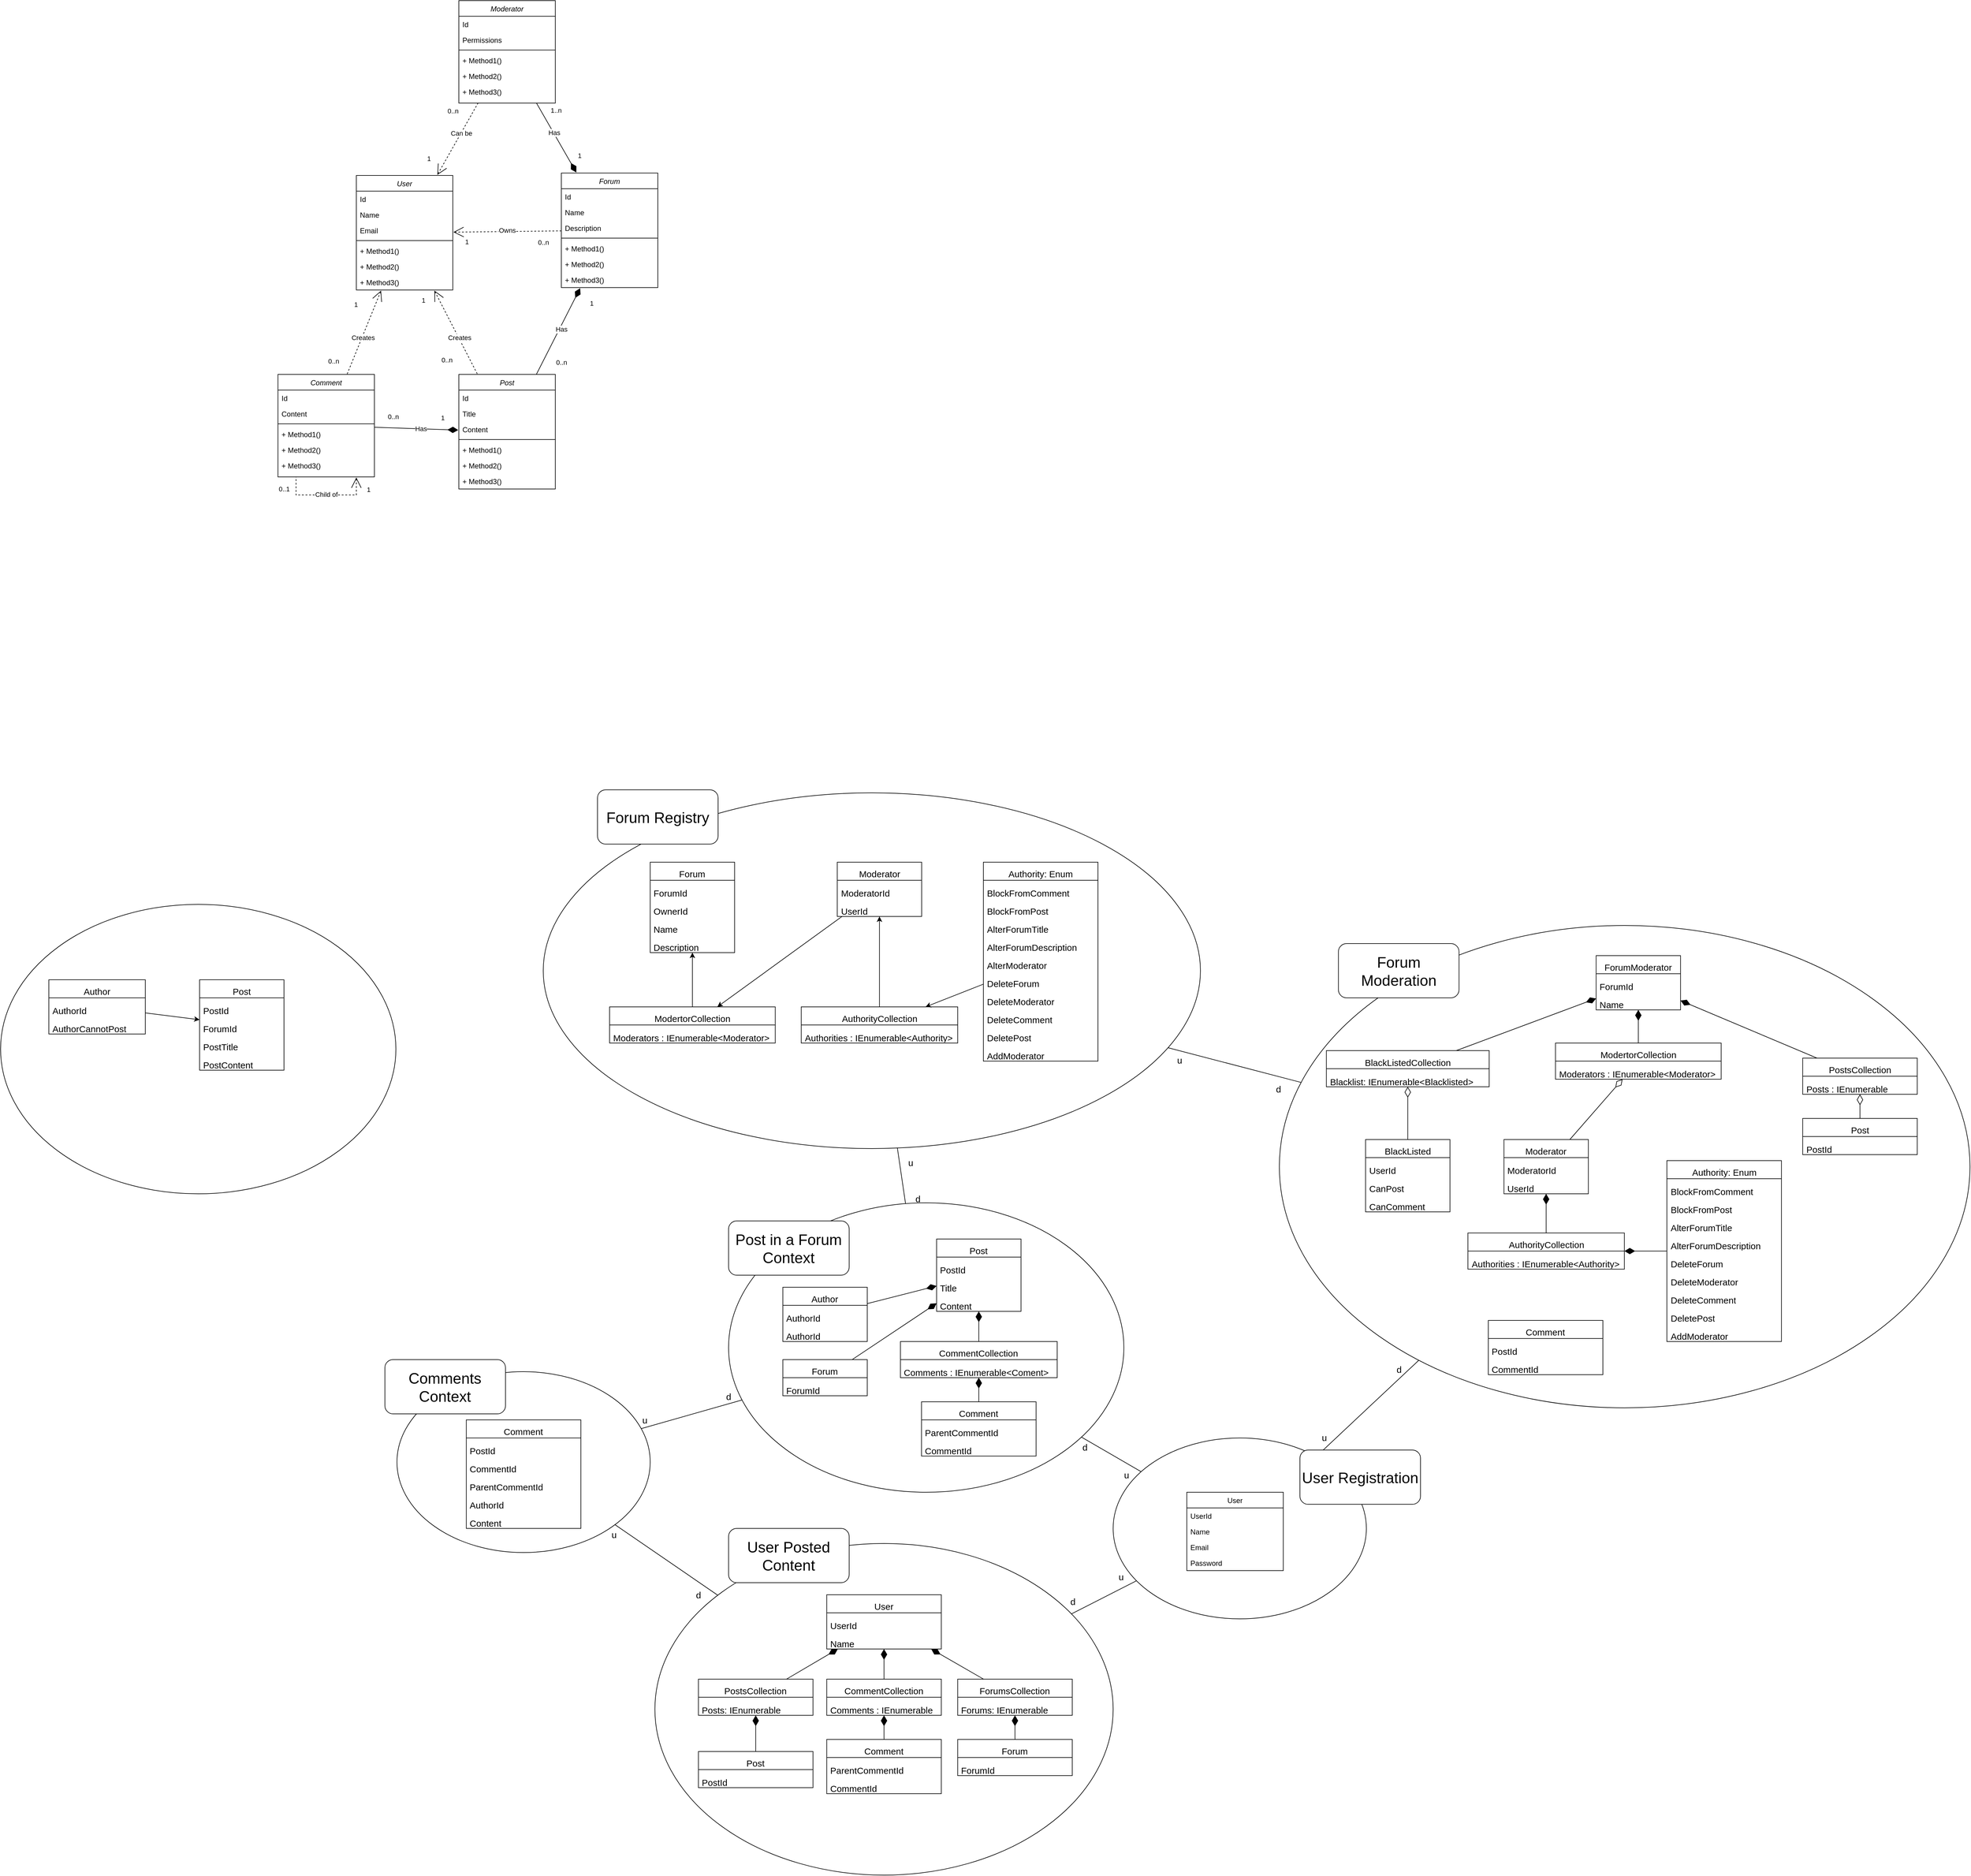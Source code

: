 <mxfile version="20.7.4" type="device"><diagram id="C5RBs43oDa-KdzZeNtuy" name="Page-1"><mxGraphModel dx="4752" dy="2900" grid="1" gridSize="10" guides="1" tooltips="1" connect="1" arrows="1" fold="1" page="1" pageScale="1" pageWidth="827" pageHeight="1169" math="0" shadow="0"><root><mxCell id="WIyWlLk6GJQsqaUBKTNV-0"/><mxCell id="WIyWlLk6GJQsqaUBKTNV-1" parent="WIyWlLk6GJQsqaUBKTNV-0"/><mxCell id="lBVbZzvgqjiW2_Bz8b8S-14" style="edgeStyle=none;rounded=0;orthogonalLoop=1;jettySize=auto;html=1;endArrow=none;endFill=0;startArrow=open;startFill=0;dashed=1;endSize=15;sourcePerimeterSpacing=1;startSize=15;" parent="WIyWlLk6GJQsqaUBKTNV-1" source="zkfFHV4jXpPFQw0GAbJ--0" target="lBVbZzvgqjiW2_Bz8b8S-5" edge="1"><mxGeometry relative="1" as="geometry"/></mxCell><mxCell id="lBVbZzvgqjiW2_Bz8b8S-15" value="Owns" style="edgeLabel;html=1;align=center;verticalAlign=middle;resizable=0;points=[];" parent="lBVbZzvgqjiW2_Bz8b8S-14" vertex="1" connectable="0"><mxGeometry x="-0.337" relative="1" as="geometry"><mxPoint x="29" y="-3" as="offset"/></mxGeometry></mxCell><mxCell id="lBVbZzvgqjiW2_Bz8b8S-16" value="1" style="edgeLabel;html=1;align=center;verticalAlign=middle;resizable=0;points=[];" parent="lBVbZzvgqjiW2_Bz8b8S-14" vertex="1" connectable="0"><mxGeometry x="-0.752" relative="1" as="geometry"><mxPoint y="16" as="offset"/></mxGeometry></mxCell><mxCell id="lBVbZzvgqjiW2_Bz8b8S-17" value="0..n" style="edgeLabel;html=1;align=center;verticalAlign=middle;resizable=0;points=[];" parent="lBVbZzvgqjiW2_Bz8b8S-14" vertex="1" connectable="0"><mxGeometry x="0.614" relative="1" as="geometry"><mxPoint x="4" y="18" as="offset"/></mxGeometry></mxCell><mxCell id="lBVbZzvgqjiW2_Bz8b8S-26" style="edgeStyle=none;rounded=0;orthogonalLoop=1;jettySize=auto;html=1;dashed=1;startArrow=open;startFill=0;endArrow=none;endFill=0;startSize=15;endSize=15;sourcePerimeterSpacing=1;" parent="WIyWlLk6GJQsqaUBKTNV-1" source="zkfFHV4jXpPFQw0GAbJ--0" target="lBVbZzvgqjiW2_Bz8b8S-18" edge="1"><mxGeometry relative="1" as="geometry"/></mxCell><mxCell id="lBVbZzvgqjiW2_Bz8b8S-27" value="Can be" style="edgeLabel;html=1;align=center;verticalAlign=middle;resizable=0;points=[];" parent="lBVbZzvgqjiW2_Bz8b8S-26" vertex="1" connectable="0"><mxGeometry x="0.162" relative="1" as="geometry"><mxPoint as="offset"/></mxGeometry></mxCell><mxCell id="lBVbZzvgqjiW2_Bz8b8S-28" value="1" style="edgeLabel;html=1;align=center;verticalAlign=middle;resizable=0;points=[];" parent="lBVbZzvgqjiW2_Bz8b8S-26" vertex="1" connectable="0"><mxGeometry x="-0.541" relative="1" as="geometry"><mxPoint x="-30" as="offset"/></mxGeometry></mxCell><mxCell id="lBVbZzvgqjiW2_Bz8b8S-29" value="0..n" style="edgeLabel;html=1;align=center;verticalAlign=middle;resizable=0;points=[];" parent="lBVbZzvgqjiW2_Bz8b8S-26" vertex="1" connectable="0"><mxGeometry x="0.794" y="-1" relative="1" as="geometry"><mxPoint x="-36" as="offset"/></mxGeometry></mxCell><mxCell id="lBVbZzvgqjiW2_Bz8b8S-43" style="edgeStyle=none;rounded=0;orthogonalLoop=1;jettySize=auto;html=1;startArrow=open;startFill=0;endArrow=none;endFill=0;startSize=15;endSize=15;sourcePerimeterSpacing=1;dashed=1;" parent="WIyWlLk6GJQsqaUBKTNV-1" source="zkfFHV4jXpPFQw0GAbJ--0" target="lBVbZzvgqjiW2_Bz8b8S-34" edge="1"><mxGeometry relative="1" as="geometry"/></mxCell><mxCell id="lBVbZzvgqjiW2_Bz8b8S-44" value="Creates" style="edgeLabel;html=1;align=center;verticalAlign=middle;resizable=0;points=[];" parent="lBVbZzvgqjiW2_Bz8b8S-43" vertex="1" connectable="0"><mxGeometry x="0.125" y="1" relative="1" as="geometry"><mxPoint as="offset"/></mxGeometry></mxCell><mxCell id="lBVbZzvgqjiW2_Bz8b8S-45" value="1" style="edgeLabel;html=1;align=center;verticalAlign=middle;resizable=0;points=[];" parent="lBVbZzvgqjiW2_Bz8b8S-43" vertex="1" connectable="0"><mxGeometry x="-0.775" relative="1" as="geometry"><mxPoint x="-27" as="offset"/></mxGeometry></mxCell><mxCell id="lBVbZzvgqjiW2_Bz8b8S-46" value="0..n" style="edgeLabel;html=1;align=center;verticalAlign=middle;resizable=0;points=[];" parent="lBVbZzvgqjiW2_Bz8b8S-43" vertex="1" connectable="0"><mxGeometry x="0.652" y="-1" relative="1" as="geometry"><mxPoint x="-38" as="offset"/></mxGeometry></mxCell><mxCell id="lBVbZzvgqjiW2_Bz8b8S-59" style="edgeStyle=none;rounded=0;orthogonalLoop=1;jettySize=auto;html=1;startArrow=open;startFill=0;endArrow=none;endFill=0;startSize=15;endSize=15;sourcePerimeterSpacing=1;dashed=1;" parent="WIyWlLk6GJQsqaUBKTNV-1" source="zkfFHV4jXpPFQw0GAbJ--0" target="lBVbZzvgqjiW2_Bz8b8S-51" edge="1"><mxGeometry relative="1" as="geometry"/></mxCell><mxCell id="lBVbZzvgqjiW2_Bz8b8S-60" value="Creates" style="edgeLabel;html=1;align=center;verticalAlign=middle;resizable=0;points=[];" parent="lBVbZzvgqjiW2_Bz8b8S-59" vertex="1" connectable="0"><mxGeometry x="0.104" y="1" relative="1" as="geometry"><mxPoint as="offset"/></mxGeometry></mxCell><mxCell id="lBVbZzvgqjiW2_Bz8b8S-61" value="1" style="edgeLabel;html=1;align=center;verticalAlign=middle;resizable=0;points=[];" parent="lBVbZzvgqjiW2_Bz8b8S-59" vertex="1" connectable="0"><mxGeometry x="-0.682" y="1" relative="1" as="geometry"><mxPoint x="-34" as="offset"/></mxGeometry></mxCell><mxCell id="lBVbZzvgqjiW2_Bz8b8S-62" value="0..n" style="edgeLabel;html=1;align=center;verticalAlign=middle;resizable=0;points=[];" parent="lBVbZzvgqjiW2_Bz8b8S-59" vertex="1" connectable="0"><mxGeometry x="0.682" y="-1" relative="1" as="geometry"><mxPoint x="-31" as="offset"/></mxGeometry></mxCell><mxCell id="zkfFHV4jXpPFQw0GAbJ--0" value="User" style="swimlane;fontStyle=2;align=center;verticalAlign=top;childLayout=stackLayout;horizontal=1;startSize=26;horizontalStack=0;resizeParent=1;resizeLast=0;collapsible=1;marginBottom=0;rounded=0;shadow=0;strokeWidth=1;" parent="WIyWlLk6GJQsqaUBKTNV-1" vertex="1"><mxGeometry x="-610" y="-704" width="160" height="190" as="geometry"><mxRectangle x="230" y="140" width="160" height="26" as="alternateBounds"/></mxGeometry></mxCell><mxCell id="zkfFHV4jXpPFQw0GAbJ--1" value="Id" style="text;align=left;verticalAlign=top;spacingLeft=4;spacingRight=4;overflow=hidden;rotatable=0;points=[[0,0.5],[1,0.5]];portConstraint=eastwest;" parent="zkfFHV4jXpPFQw0GAbJ--0" vertex="1"><mxGeometry y="26" width="160" height="26" as="geometry"/></mxCell><mxCell id="lBVbZzvgqjiW2_Bz8b8S-2" value="Name" style="text;align=left;verticalAlign=top;spacingLeft=4;spacingRight=4;overflow=hidden;rotatable=0;points=[[0,0.5],[1,0.5]];portConstraint=eastwest;rounded=0;shadow=0;html=0;" parent="zkfFHV4jXpPFQw0GAbJ--0" vertex="1"><mxGeometry y="52" width="160" height="26" as="geometry"/></mxCell><mxCell id="zkfFHV4jXpPFQw0GAbJ--2" value="Email" style="text;align=left;verticalAlign=top;spacingLeft=4;spacingRight=4;overflow=hidden;rotatable=0;points=[[0,0.5],[1,0.5]];portConstraint=eastwest;rounded=0;shadow=0;html=0;" parent="zkfFHV4jXpPFQw0GAbJ--0" vertex="1"><mxGeometry y="78" width="160" height="26" as="geometry"/></mxCell><mxCell id="zkfFHV4jXpPFQw0GAbJ--4" value="" style="line;html=1;strokeWidth=1;align=left;verticalAlign=middle;spacingTop=-1;spacingLeft=3;spacingRight=3;rotatable=0;labelPosition=right;points=[];portConstraint=eastwest;" parent="zkfFHV4jXpPFQw0GAbJ--0" vertex="1"><mxGeometry y="104" width="160" height="8" as="geometry"/></mxCell><mxCell id="zkfFHV4jXpPFQw0GAbJ--5" value="+ Method1()" style="text;align=left;verticalAlign=top;spacingLeft=4;spacingRight=4;overflow=hidden;rotatable=0;points=[[0,0.5],[1,0.5]];portConstraint=eastwest;" parent="zkfFHV4jXpPFQw0GAbJ--0" vertex="1"><mxGeometry y="112" width="160" height="26" as="geometry"/></mxCell><mxCell id="lBVbZzvgqjiW2_Bz8b8S-3" value="+ Method2()" style="text;align=left;verticalAlign=top;spacingLeft=4;spacingRight=4;overflow=hidden;rotatable=0;points=[[0,0.5],[1,0.5]];portConstraint=eastwest;" parent="zkfFHV4jXpPFQw0GAbJ--0" vertex="1"><mxGeometry y="138" width="160" height="26" as="geometry"/></mxCell><mxCell id="lBVbZzvgqjiW2_Bz8b8S-4" value="+ Method3()" style="text;align=left;verticalAlign=top;spacingLeft=4;spacingRight=4;overflow=hidden;rotatable=0;points=[[0,0.5],[1,0.5]];portConstraint=eastwest;" parent="zkfFHV4jXpPFQw0GAbJ--0" vertex="1"><mxGeometry y="164" width="160" height="26" as="geometry"/></mxCell><mxCell id="lBVbZzvgqjiW2_Bz8b8S-30" style="edgeStyle=none;rounded=0;orthogonalLoop=1;jettySize=auto;html=1;startArrow=diamondThin;startFill=1;endArrow=none;endFill=0;startSize=15;endSize=15;sourcePerimeterSpacing=1;" parent="WIyWlLk6GJQsqaUBKTNV-1" source="lBVbZzvgqjiW2_Bz8b8S-5" target="lBVbZzvgqjiW2_Bz8b8S-18" edge="1"><mxGeometry relative="1" as="geometry"/></mxCell><mxCell id="lBVbZzvgqjiW2_Bz8b8S-31" value="Has" style="edgeLabel;html=1;align=center;verticalAlign=middle;resizable=0;points=[];" parent="lBVbZzvgqjiW2_Bz8b8S-30" vertex="1" connectable="0"><mxGeometry x="0.137" y="-1" relative="1" as="geometry"><mxPoint as="offset"/></mxGeometry></mxCell><mxCell id="lBVbZzvgqjiW2_Bz8b8S-32" value="1" style="edgeLabel;html=1;align=center;verticalAlign=middle;resizable=0;points=[];" parent="lBVbZzvgqjiW2_Bz8b8S-30" vertex="1" connectable="0"><mxGeometry x="-0.517" y="-1" relative="1" as="geometry"><mxPoint x="20" as="offset"/></mxGeometry></mxCell><mxCell id="lBVbZzvgqjiW2_Bz8b8S-33" value="1..n" style="edgeLabel;html=1;align=center;verticalAlign=middle;resizable=0;points=[];" parent="lBVbZzvgqjiW2_Bz8b8S-30" vertex="1" connectable="0"><mxGeometry x="0.798" relative="1" as="geometry"><mxPoint x="25" as="offset"/></mxGeometry></mxCell><mxCell id="lBVbZzvgqjiW2_Bz8b8S-47" style="edgeStyle=none;rounded=0;orthogonalLoop=1;jettySize=auto;html=1;entryX=0.8;entryY=0.006;entryDx=0;entryDy=0;entryPerimeter=0;startArrow=diamondThin;startFill=1;endArrow=none;endFill=0;startSize=15;endSize=15;sourcePerimeterSpacing=1;" parent="WIyWlLk6GJQsqaUBKTNV-1" source="lBVbZzvgqjiW2_Bz8b8S-5" target="lBVbZzvgqjiW2_Bz8b8S-34" edge="1"><mxGeometry relative="1" as="geometry"/></mxCell><mxCell id="lBVbZzvgqjiW2_Bz8b8S-48" value="Has" style="edgeLabel;html=1;align=center;verticalAlign=middle;resizable=0;points=[];" parent="lBVbZzvgqjiW2_Bz8b8S-47" vertex="1" connectable="0"><mxGeometry x="-0.073" y="1" relative="1" as="geometry"><mxPoint x="2" as="offset"/></mxGeometry></mxCell><mxCell id="lBVbZzvgqjiW2_Bz8b8S-49" value="0..n" style="edgeLabel;html=1;align=center;verticalAlign=middle;resizable=0;points=[];" parent="lBVbZzvgqjiW2_Bz8b8S-47" vertex="1" connectable="0"><mxGeometry x="0.779" y="-1" relative="1" as="geometry"><mxPoint x="35" y="-5" as="offset"/></mxGeometry></mxCell><mxCell id="lBVbZzvgqjiW2_Bz8b8S-50" value="1" style="edgeLabel;html=1;align=center;verticalAlign=middle;resizable=0;points=[];" parent="lBVbZzvgqjiW2_Bz8b8S-47" vertex="1" connectable="0"><mxGeometry x="-0.658" relative="1" as="geometry"><mxPoint x="31" as="offset"/></mxGeometry></mxCell><mxCell id="lBVbZzvgqjiW2_Bz8b8S-5" value="Forum" style="swimlane;fontStyle=2;align=center;verticalAlign=top;childLayout=stackLayout;horizontal=1;startSize=26;horizontalStack=0;resizeParent=1;resizeLast=0;collapsible=1;marginBottom=0;rounded=0;shadow=0;strokeWidth=1;" parent="WIyWlLk6GJQsqaUBKTNV-1" vertex="1"><mxGeometry x="-270" y="-708" width="160" height="190" as="geometry"><mxRectangle x="230" y="140" width="160" height="26" as="alternateBounds"/></mxGeometry></mxCell><mxCell id="lBVbZzvgqjiW2_Bz8b8S-6" value="Id" style="text;align=left;verticalAlign=top;spacingLeft=4;spacingRight=4;overflow=hidden;rotatable=0;points=[[0,0.5],[1,0.5]];portConstraint=eastwest;" parent="lBVbZzvgqjiW2_Bz8b8S-5" vertex="1"><mxGeometry y="26" width="160" height="26" as="geometry"/></mxCell><mxCell id="lBVbZzvgqjiW2_Bz8b8S-7" value="Name" style="text;align=left;verticalAlign=top;spacingLeft=4;spacingRight=4;overflow=hidden;rotatable=0;points=[[0,0.5],[1,0.5]];portConstraint=eastwest;rounded=0;shadow=0;html=0;" parent="lBVbZzvgqjiW2_Bz8b8S-5" vertex="1"><mxGeometry y="52" width="160" height="26" as="geometry"/></mxCell><mxCell id="lBVbZzvgqjiW2_Bz8b8S-8" value="Description" style="text;align=left;verticalAlign=top;spacingLeft=4;spacingRight=4;overflow=hidden;rotatable=0;points=[[0,0.5],[1,0.5]];portConstraint=eastwest;rounded=0;shadow=0;html=0;" parent="lBVbZzvgqjiW2_Bz8b8S-5" vertex="1"><mxGeometry y="78" width="160" height="26" as="geometry"/></mxCell><mxCell id="lBVbZzvgqjiW2_Bz8b8S-9" value="" style="line;html=1;strokeWidth=1;align=left;verticalAlign=middle;spacingTop=-1;spacingLeft=3;spacingRight=3;rotatable=0;labelPosition=right;points=[];portConstraint=eastwest;" parent="lBVbZzvgqjiW2_Bz8b8S-5" vertex="1"><mxGeometry y="104" width="160" height="8" as="geometry"/></mxCell><mxCell id="lBVbZzvgqjiW2_Bz8b8S-10" value="+ Method1()" style="text;align=left;verticalAlign=top;spacingLeft=4;spacingRight=4;overflow=hidden;rotatable=0;points=[[0,0.5],[1,0.5]];portConstraint=eastwest;" parent="lBVbZzvgqjiW2_Bz8b8S-5" vertex="1"><mxGeometry y="112" width="160" height="26" as="geometry"/></mxCell><mxCell id="lBVbZzvgqjiW2_Bz8b8S-11" value="+ Method2()" style="text;align=left;verticalAlign=top;spacingLeft=4;spacingRight=4;overflow=hidden;rotatable=0;points=[[0,0.5],[1,0.5]];portConstraint=eastwest;" parent="lBVbZzvgqjiW2_Bz8b8S-5" vertex="1"><mxGeometry y="138" width="160" height="26" as="geometry"/></mxCell><mxCell id="lBVbZzvgqjiW2_Bz8b8S-12" value="+ Method3()" style="text;align=left;verticalAlign=top;spacingLeft=4;spacingRight=4;overflow=hidden;rotatable=0;points=[[0,0.5],[1,0.5]];portConstraint=eastwest;" parent="lBVbZzvgqjiW2_Bz8b8S-5" vertex="1"><mxGeometry y="164" width="160" height="26" as="geometry"/></mxCell><mxCell id="lBVbZzvgqjiW2_Bz8b8S-18" value="Moderator" style="swimlane;fontStyle=2;align=center;verticalAlign=top;childLayout=stackLayout;horizontal=1;startSize=26;horizontalStack=0;resizeParent=1;resizeLast=0;collapsible=1;marginBottom=0;rounded=0;shadow=0;strokeWidth=1;" parent="WIyWlLk6GJQsqaUBKTNV-1" vertex="1"><mxGeometry x="-440" y="-994" width="160" height="170" as="geometry"><mxRectangle x="230" y="140" width="160" height="26" as="alternateBounds"/></mxGeometry></mxCell><mxCell id="lBVbZzvgqjiW2_Bz8b8S-19" value="Id" style="text;align=left;verticalAlign=top;spacingLeft=4;spacingRight=4;overflow=hidden;rotatable=0;points=[[0,0.5],[1,0.5]];portConstraint=eastwest;" parent="lBVbZzvgqjiW2_Bz8b8S-18" vertex="1"><mxGeometry y="26" width="160" height="26" as="geometry"/></mxCell><mxCell id="lBVbZzvgqjiW2_Bz8b8S-20" value="Permissions" style="text;align=left;verticalAlign=top;spacingLeft=4;spacingRight=4;overflow=hidden;rotatable=0;points=[[0,0.5],[1,0.5]];portConstraint=eastwest;rounded=0;shadow=0;html=0;" parent="lBVbZzvgqjiW2_Bz8b8S-18" vertex="1"><mxGeometry y="52" width="160" height="26" as="geometry"/></mxCell><mxCell id="lBVbZzvgqjiW2_Bz8b8S-22" value="" style="line;html=1;strokeWidth=1;align=left;verticalAlign=middle;spacingTop=-1;spacingLeft=3;spacingRight=3;rotatable=0;labelPosition=right;points=[];portConstraint=eastwest;" parent="lBVbZzvgqjiW2_Bz8b8S-18" vertex="1"><mxGeometry y="78" width="160" height="8" as="geometry"/></mxCell><mxCell id="lBVbZzvgqjiW2_Bz8b8S-23" value="+ Method1()" style="text;align=left;verticalAlign=top;spacingLeft=4;spacingRight=4;overflow=hidden;rotatable=0;points=[[0,0.5],[1,0.5]];portConstraint=eastwest;" parent="lBVbZzvgqjiW2_Bz8b8S-18" vertex="1"><mxGeometry y="86" width="160" height="26" as="geometry"/></mxCell><mxCell id="lBVbZzvgqjiW2_Bz8b8S-24" value="+ Method2()" style="text;align=left;verticalAlign=top;spacingLeft=4;spacingRight=4;overflow=hidden;rotatable=0;points=[[0,0.5],[1,0.5]];portConstraint=eastwest;" parent="lBVbZzvgqjiW2_Bz8b8S-18" vertex="1"><mxGeometry y="112" width="160" height="26" as="geometry"/></mxCell><mxCell id="lBVbZzvgqjiW2_Bz8b8S-25" value="+ Method3()" style="text;align=left;verticalAlign=top;spacingLeft=4;spacingRight=4;overflow=hidden;rotatable=0;points=[[0,0.5],[1,0.5]];portConstraint=eastwest;" parent="lBVbZzvgqjiW2_Bz8b8S-18" vertex="1"><mxGeometry y="138" width="160" height="26" as="geometry"/></mxCell><mxCell id="lBVbZzvgqjiW2_Bz8b8S-64" style="edgeStyle=none;rounded=0;orthogonalLoop=1;jettySize=auto;html=1;startArrow=diamondThin;startFill=1;endArrow=none;endFill=0;startSize=15;endSize=15;sourcePerimeterSpacing=1;" parent="WIyWlLk6GJQsqaUBKTNV-1" source="lBVbZzvgqjiW2_Bz8b8S-34" target="lBVbZzvgqjiW2_Bz8b8S-51" edge="1"><mxGeometry relative="1" as="geometry"/></mxCell><mxCell id="lBVbZzvgqjiW2_Bz8b8S-65" value="Has" style="edgeLabel;html=1;align=center;verticalAlign=middle;resizable=0;points=[];" parent="lBVbZzvgqjiW2_Bz8b8S-64" vertex="1" connectable="0"><mxGeometry x="-0.111" y="2" relative="1" as="geometry"><mxPoint y="-2" as="offset"/></mxGeometry></mxCell><mxCell id="lBVbZzvgqjiW2_Bz8b8S-66" value="1" style="edgeLabel;html=1;align=center;verticalAlign=middle;resizable=0;points=[];" parent="lBVbZzvgqjiW2_Bz8b8S-64" vertex="1" connectable="0"><mxGeometry x="-0.623" y="1" relative="1" as="geometry"><mxPoint y="-21" as="offset"/></mxGeometry></mxCell><mxCell id="lBVbZzvgqjiW2_Bz8b8S-67" value="0..n" style="edgeLabel;html=1;align=center;verticalAlign=middle;resizable=0;points=[];" parent="lBVbZzvgqjiW2_Bz8b8S-64" vertex="1" connectable="0"><mxGeometry x="0.754" y="-1" relative="1" as="geometry"><mxPoint x="14" y="-17" as="offset"/></mxGeometry></mxCell><mxCell id="lBVbZzvgqjiW2_Bz8b8S-34" value="Post" style="swimlane;fontStyle=2;align=center;verticalAlign=top;childLayout=stackLayout;horizontal=1;startSize=26;horizontalStack=0;resizeParent=1;resizeLast=0;collapsible=1;marginBottom=0;rounded=0;shadow=0;strokeWidth=1;" parent="WIyWlLk6GJQsqaUBKTNV-1" vertex="1"><mxGeometry x="-440" y="-374" width="160" height="190" as="geometry"><mxRectangle x="230" y="140" width="160" height="26" as="alternateBounds"/></mxGeometry></mxCell><mxCell id="lBVbZzvgqjiW2_Bz8b8S-35" value="Id" style="text;align=left;verticalAlign=top;spacingLeft=4;spacingRight=4;overflow=hidden;rotatable=0;points=[[0,0.5],[1,0.5]];portConstraint=eastwest;" parent="lBVbZzvgqjiW2_Bz8b8S-34" vertex="1"><mxGeometry y="26" width="160" height="26" as="geometry"/></mxCell><mxCell id="lBVbZzvgqjiW2_Bz8b8S-36" value="Title" style="text;align=left;verticalAlign=top;spacingLeft=4;spacingRight=4;overflow=hidden;rotatable=0;points=[[0,0.5],[1,0.5]];portConstraint=eastwest;rounded=0;shadow=0;html=0;" parent="lBVbZzvgqjiW2_Bz8b8S-34" vertex="1"><mxGeometry y="52" width="160" height="26" as="geometry"/></mxCell><mxCell id="lBVbZzvgqjiW2_Bz8b8S-37" value="Content" style="text;align=left;verticalAlign=top;spacingLeft=4;spacingRight=4;overflow=hidden;rotatable=0;points=[[0,0.5],[1,0.5]];portConstraint=eastwest;rounded=0;shadow=0;html=0;" parent="lBVbZzvgqjiW2_Bz8b8S-34" vertex="1"><mxGeometry y="78" width="160" height="26" as="geometry"/></mxCell><mxCell id="lBVbZzvgqjiW2_Bz8b8S-38" value="" style="line;html=1;strokeWidth=1;align=left;verticalAlign=middle;spacingTop=-1;spacingLeft=3;spacingRight=3;rotatable=0;labelPosition=right;points=[];portConstraint=eastwest;" parent="lBVbZzvgqjiW2_Bz8b8S-34" vertex="1"><mxGeometry y="104" width="160" height="8" as="geometry"/></mxCell><mxCell id="lBVbZzvgqjiW2_Bz8b8S-39" value="+ Method1()" style="text;align=left;verticalAlign=top;spacingLeft=4;spacingRight=4;overflow=hidden;rotatable=0;points=[[0,0.5],[1,0.5]];portConstraint=eastwest;" parent="lBVbZzvgqjiW2_Bz8b8S-34" vertex="1"><mxGeometry y="112" width="160" height="26" as="geometry"/></mxCell><mxCell id="lBVbZzvgqjiW2_Bz8b8S-40" value="+ Method2()" style="text;align=left;verticalAlign=top;spacingLeft=4;spacingRight=4;overflow=hidden;rotatable=0;points=[[0,0.5],[1,0.5]];portConstraint=eastwest;" parent="lBVbZzvgqjiW2_Bz8b8S-34" vertex="1"><mxGeometry y="138" width="160" height="26" as="geometry"/></mxCell><mxCell id="lBVbZzvgqjiW2_Bz8b8S-41" value="+ Method3()" style="text;align=left;verticalAlign=top;spacingLeft=4;spacingRight=4;overflow=hidden;rotatable=0;points=[[0,0.5],[1,0.5]];portConstraint=eastwest;" parent="lBVbZzvgqjiW2_Bz8b8S-34" vertex="1"><mxGeometry y="164" width="160" height="26" as="geometry"/></mxCell><mxCell id="lBVbZzvgqjiW2_Bz8b8S-69" style="edgeStyle=orthogonalEdgeStyle;rounded=0;orthogonalLoop=1;jettySize=auto;html=1;dashed=1;startArrow=open;startFill=0;endArrow=none;endFill=0;startSize=15;endSize=15;sourcePerimeterSpacing=1;" parent="WIyWlLk6GJQsqaUBKTNV-1" source="lBVbZzvgqjiW2_Bz8b8S-51" edge="1"><mxGeometry relative="1" as="geometry"><mxPoint x="-710" y="-204" as="targetPoint"/><Array as="points"><mxPoint x="-610" y="-174"/><mxPoint x="-710" y="-174"/></Array></mxGeometry></mxCell><mxCell id="lBVbZzvgqjiW2_Bz8b8S-70" value="Child of" style="edgeLabel;html=1;align=center;verticalAlign=middle;resizable=0;points=[];" parent="lBVbZzvgqjiW2_Bz8b8S-69" vertex="1" connectable="0"><mxGeometry x="0.182" y="-1" relative="1" as="geometry"><mxPoint x="15" as="offset"/></mxGeometry></mxCell><mxCell id="lBVbZzvgqjiW2_Bz8b8S-71" value="0..1" style="edgeLabel;html=1;align=center;verticalAlign=middle;resizable=0;points=[];" parent="lBVbZzvgqjiW2_Bz8b8S-69" vertex="1" connectable="0"><mxGeometry x="0.889" y="2" relative="1" as="geometry"><mxPoint x="-18" y="11" as="offset"/></mxGeometry></mxCell><mxCell id="lBVbZzvgqjiW2_Bz8b8S-72" value="1" style="edgeLabel;html=1;align=center;verticalAlign=middle;resizable=0;points=[];" parent="lBVbZzvgqjiW2_Bz8b8S-69" vertex="1" connectable="0"><mxGeometry x="-0.753" y="2" relative="1" as="geometry"><mxPoint x="18" as="offset"/></mxGeometry></mxCell><mxCell id="lBVbZzvgqjiW2_Bz8b8S-51" value="Comment" style="swimlane;fontStyle=2;align=center;verticalAlign=top;childLayout=stackLayout;horizontal=1;startSize=26;horizontalStack=0;resizeParent=1;resizeLast=0;collapsible=1;marginBottom=0;rounded=0;shadow=0;strokeWidth=1;" parent="WIyWlLk6GJQsqaUBKTNV-1" vertex="1"><mxGeometry x="-740" y="-374" width="160" height="170" as="geometry"><mxRectangle x="230" y="140" width="160" height="26" as="alternateBounds"/></mxGeometry></mxCell><mxCell id="lBVbZzvgqjiW2_Bz8b8S-52" value="Id" style="text;align=left;verticalAlign=top;spacingLeft=4;spacingRight=4;overflow=hidden;rotatable=0;points=[[0,0.5],[1,0.5]];portConstraint=eastwest;" parent="lBVbZzvgqjiW2_Bz8b8S-51" vertex="1"><mxGeometry y="26" width="160" height="26" as="geometry"/></mxCell><mxCell id="lBVbZzvgqjiW2_Bz8b8S-53" value="Content" style="text;align=left;verticalAlign=top;spacingLeft=4;spacingRight=4;overflow=hidden;rotatable=0;points=[[0,0.5],[1,0.5]];portConstraint=eastwest;rounded=0;shadow=0;html=0;" parent="lBVbZzvgqjiW2_Bz8b8S-51" vertex="1"><mxGeometry y="52" width="160" height="26" as="geometry"/></mxCell><mxCell id="lBVbZzvgqjiW2_Bz8b8S-55" value="" style="line;html=1;strokeWidth=1;align=left;verticalAlign=middle;spacingTop=-1;spacingLeft=3;spacingRight=3;rotatable=0;labelPosition=right;points=[];portConstraint=eastwest;" parent="lBVbZzvgqjiW2_Bz8b8S-51" vertex="1"><mxGeometry y="78" width="160" height="8" as="geometry"/></mxCell><mxCell id="lBVbZzvgqjiW2_Bz8b8S-56" value="+ Method1()" style="text;align=left;verticalAlign=top;spacingLeft=4;spacingRight=4;overflow=hidden;rotatable=0;points=[[0,0.5],[1,0.5]];portConstraint=eastwest;" parent="lBVbZzvgqjiW2_Bz8b8S-51" vertex="1"><mxGeometry y="86" width="160" height="26" as="geometry"/></mxCell><mxCell id="lBVbZzvgqjiW2_Bz8b8S-57" value="+ Method2()" style="text;align=left;verticalAlign=top;spacingLeft=4;spacingRight=4;overflow=hidden;rotatable=0;points=[[0,0.5],[1,0.5]];portConstraint=eastwest;" parent="lBVbZzvgqjiW2_Bz8b8S-51" vertex="1"><mxGeometry y="112" width="160" height="26" as="geometry"/></mxCell><mxCell id="lBVbZzvgqjiW2_Bz8b8S-58" value="+ Method3()" style="text;align=left;verticalAlign=top;spacingLeft=4;spacingRight=4;overflow=hidden;rotatable=0;points=[[0,0.5],[1,0.5]];portConstraint=eastwest;" parent="lBVbZzvgqjiW2_Bz8b8S-51" vertex="1"><mxGeometry y="138" width="160" height="26" as="geometry"/></mxCell><mxCell id="E-jBWetWECDFXKZd-QIh-215" style="edgeStyle=none;rounded=0;orthogonalLoop=1;jettySize=auto;html=1;fontSize=15;startArrow=none;startFill=0;endArrow=none;endFill=0;startSize=15;endSize=15;" parent="WIyWlLk6GJQsqaUBKTNV-1" source="E-jBWetWECDFXKZd-QIh-1" target="E-jBWetWECDFXKZd-QIh-203" edge="1"><mxGeometry relative="1" as="geometry"/></mxCell><mxCell id="E-jBWetWECDFXKZd-QIh-216" value="d" style="edgeLabel;html=1;align=center;verticalAlign=middle;resizable=0;points=[];fontSize=15;" parent="E-jBWetWECDFXKZd-QIh-215" vertex="1" connectable="0"><mxGeometry x="-0.764" y="1" relative="1" as="geometry"><mxPoint x="22" y="2" as="offset"/></mxGeometry></mxCell><mxCell id="E-jBWetWECDFXKZd-QIh-217" value="u" style="edgeLabel;html=1;align=center;verticalAlign=middle;resizable=0;points=[];fontSize=15;" parent="E-jBWetWECDFXKZd-QIh-215" vertex="1" connectable="0"><mxGeometry x="0.645" y="1" relative="1" as="geometry"><mxPoint x="20" y="7" as="offset"/></mxGeometry></mxCell><mxCell id="E-jBWetWECDFXKZd-QIh-1" value="" style="ellipse;whiteSpace=wrap;html=1;fillColor=none;" parent="WIyWlLk6GJQsqaUBKTNV-1" vertex="1"><mxGeometry x="7.39" y="1000" width="655.61" height="480" as="geometry"/></mxCell><mxCell id="E-jBWetWECDFXKZd-QIh-7" value="&lt;font style=&quot;font-size: 25px;&quot;&gt;Post in a Forum Context&lt;/font&gt;" style="rounded=1;whiteSpace=wrap;html=1;fillColor=default;" parent="WIyWlLk6GJQsqaUBKTNV-1" vertex="1"><mxGeometry x="7.39" y="1030" width="200" height="90" as="geometry"/></mxCell><mxCell id="E-jBWetWECDFXKZd-QIh-8" value="&lt;span style=&quot;font-size: 15px;&quot;&gt;Author&lt;/span&gt;" style="swimlane;fontStyle=0;childLayout=stackLayout;horizontal=1;startSize=30;horizontalStack=0;resizeParent=1;resizeParentMax=0;resizeLast=0;collapsible=1;marginBottom=0;whiteSpace=wrap;html=1;fontSize=25;fillColor=default;" parent="WIyWlLk6GJQsqaUBKTNV-1" vertex="1"><mxGeometry x="97.39" y="1140" width="140" height="90" as="geometry"/></mxCell><mxCell id="E-jBWetWECDFXKZd-QIh-11" value="&lt;font style=&quot;font-size: 15px;&quot;&gt;AuthorId&lt;/font&gt;" style="text;strokeColor=none;fillColor=none;align=left;verticalAlign=middle;spacingLeft=4;spacingRight=4;overflow=hidden;points=[[0,0.5],[1,0.5]];portConstraint=eastwest;rotatable=0;whiteSpace=wrap;html=1;fontSize=25;" parent="E-jBWetWECDFXKZd-QIh-8" vertex="1"><mxGeometry y="30" width="140" height="30" as="geometry"/></mxCell><mxCell id="aoc3q8oTEsDr7Lrjok-T-32" value="&lt;font style=&quot;font-size: 15px;&quot;&gt;AuthorId&lt;/font&gt;" style="text;strokeColor=none;fillColor=none;align=left;verticalAlign=middle;spacingLeft=4;spacingRight=4;overflow=hidden;points=[[0,0.5],[1,0.5]];portConstraint=eastwest;rotatable=0;whiteSpace=wrap;html=1;fontSize=25;" vertex="1" parent="E-jBWetWECDFXKZd-QIh-8"><mxGeometry y="60" width="140" height="30" as="geometry"/></mxCell><mxCell id="E-jBWetWECDFXKZd-QIh-60" style="edgeStyle=none;rounded=0;orthogonalLoop=1;jettySize=auto;html=1;fontSize=15;startArrow=diamondThin;startFill=1;endArrow=none;endFill=0;startSize=15;endSize=15;" parent="WIyWlLk6GJQsqaUBKTNV-1" source="E-jBWetWECDFXKZd-QIh-21" target="E-jBWetWECDFXKZd-QIh-8" edge="1"><mxGeometry relative="1" as="geometry"/></mxCell><mxCell id="E-jBWetWECDFXKZd-QIh-61" style="edgeStyle=none;rounded=0;orthogonalLoop=1;jettySize=auto;html=1;fontSize=15;startArrow=diamondThin;startFill=1;endArrow=none;endFill=0;startSize=15;endSize=15;" parent="WIyWlLk6GJQsqaUBKTNV-1" source="E-jBWetWECDFXKZd-QIh-21" target="E-jBWetWECDFXKZd-QIh-40" edge="1"><mxGeometry relative="1" as="geometry"/></mxCell><mxCell id="E-jBWetWECDFXKZd-QIh-62" style="edgeStyle=none;rounded=0;orthogonalLoop=1;jettySize=auto;html=1;fontSize=15;startArrow=diamondThin;startFill=1;endArrow=none;endFill=0;startSize=15;endSize=15;" parent="WIyWlLk6GJQsqaUBKTNV-1" source="E-jBWetWECDFXKZd-QIh-21" target="E-jBWetWECDFXKZd-QIh-45" edge="1"><mxGeometry relative="1" as="geometry"/></mxCell><mxCell id="E-jBWetWECDFXKZd-QIh-21" value="&lt;font style=&quot;font-size: 15px;&quot;&gt;Post&lt;/font&gt;" style="swimlane;fontStyle=0;childLayout=stackLayout;horizontal=1;startSize=30;horizontalStack=0;resizeParent=1;resizeParentMax=0;resizeLast=0;collapsible=1;marginBottom=0;whiteSpace=wrap;html=1;fontSize=25;fillColor=default;" parent="WIyWlLk6GJQsqaUBKTNV-1" vertex="1"><mxGeometry x="352.39" y="1060" width="140" height="120" as="geometry"/></mxCell><mxCell id="E-jBWetWECDFXKZd-QIh-22" value="&lt;font style=&quot;font-size: 15px;&quot;&gt;PostId&lt;/font&gt;" style="text;strokeColor=none;fillColor=none;align=left;verticalAlign=middle;spacingLeft=4;spacingRight=4;overflow=hidden;points=[[0,0.5],[1,0.5]];portConstraint=eastwest;rotatable=0;whiteSpace=wrap;html=1;fontSize=25;" parent="E-jBWetWECDFXKZd-QIh-21" vertex="1"><mxGeometry y="30" width="140" height="30" as="geometry"/></mxCell><mxCell id="E-jBWetWECDFXKZd-QIh-59" value="&lt;font style=&quot;font-size: 15px;&quot;&gt;Title&lt;/font&gt;" style="text;strokeColor=none;fillColor=none;align=left;verticalAlign=middle;spacingLeft=4;spacingRight=4;overflow=hidden;points=[[0,0.5],[1,0.5]];portConstraint=eastwest;rotatable=0;whiteSpace=wrap;html=1;fontSize=25;" parent="E-jBWetWECDFXKZd-QIh-21" vertex="1"><mxGeometry y="60" width="140" height="30" as="geometry"/></mxCell><mxCell id="E-jBWetWECDFXKZd-QIh-24" value="&lt;font style=&quot;font-size: 15px;&quot;&gt;Content&lt;/font&gt;" style="text;strokeColor=none;fillColor=none;align=left;verticalAlign=middle;spacingLeft=4;spacingRight=4;overflow=hidden;points=[[0,0.5],[1,0.5]];portConstraint=eastwest;rotatable=0;whiteSpace=wrap;html=1;fontSize=25;" parent="E-jBWetWECDFXKZd-QIh-21" vertex="1"><mxGeometry y="90" width="140" height="30" as="geometry"/></mxCell><mxCell id="E-jBWetWECDFXKZd-QIh-72" style="edgeStyle=none;rounded=0;orthogonalLoop=1;jettySize=auto;html=1;fontSize=15;startArrow=diamondThin;startFill=1;endArrow=none;endFill=0;startSize=15;endSize=15;" parent="WIyWlLk6GJQsqaUBKTNV-1" source="E-jBWetWECDFXKZd-QIh-40" target="E-jBWetWECDFXKZd-QIh-68" edge="1"><mxGeometry relative="1" as="geometry"/></mxCell><mxCell id="E-jBWetWECDFXKZd-QIh-40" value="&lt;font style=&quot;font-size: 15px;&quot;&gt;CommentCollection&lt;/font&gt;" style="swimlane;fontStyle=0;childLayout=stackLayout;horizontal=1;startSize=30;horizontalStack=0;resizeParent=1;resizeParentMax=0;resizeLast=0;collapsible=1;marginBottom=0;whiteSpace=wrap;html=1;fontSize=25;fillColor=default;" parent="WIyWlLk6GJQsqaUBKTNV-1" vertex="1"><mxGeometry x="292.39" y="1230" width="260" height="60" as="geometry"/></mxCell><mxCell id="E-jBWetWECDFXKZd-QIh-43" value="&lt;span style=&quot;font-size: 15px;&quot;&gt;Comments : IEnumerable&amp;lt;Coment&amp;gt;&lt;/span&gt;" style="text;strokeColor=none;fillColor=none;align=left;verticalAlign=middle;spacingLeft=4;spacingRight=4;overflow=hidden;points=[[0,0.5],[1,0.5]];portConstraint=eastwest;rotatable=0;whiteSpace=wrap;html=1;fontSize=25;" parent="E-jBWetWECDFXKZd-QIh-40" vertex="1"><mxGeometry y="30" width="260" height="30" as="geometry"/></mxCell><mxCell id="E-jBWetWECDFXKZd-QIh-45" value="&lt;span style=&quot;font-size: 15px;&quot;&gt;Forum&lt;/span&gt;" style="swimlane;fontStyle=0;childLayout=stackLayout;horizontal=1;startSize=30;horizontalStack=0;resizeParent=1;resizeParentMax=0;resizeLast=0;collapsible=1;marginBottom=0;whiteSpace=wrap;html=1;fontSize=25;fillColor=default;" parent="WIyWlLk6GJQsqaUBKTNV-1" vertex="1"><mxGeometry x="97.39" y="1260" width="140" height="60" as="geometry"/></mxCell><mxCell id="E-jBWetWECDFXKZd-QIh-46" value="&lt;font style=&quot;font-size: 15px;&quot;&gt;ForumId&lt;/font&gt;" style="text;strokeColor=none;fillColor=none;align=left;verticalAlign=middle;spacingLeft=4;spacingRight=4;overflow=hidden;points=[[0,0.5],[1,0.5]];portConstraint=eastwest;rotatable=0;whiteSpace=wrap;html=1;fontSize=25;" parent="E-jBWetWECDFXKZd-QIh-45" vertex="1"><mxGeometry y="30" width="140" height="30" as="geometry"/></mxCell><mxCell id="E-jBWetWECDFXKZd-QIh-151" style="edgeStyle=none;rounded=0;orthogonalLoop=1;jettySize=auto;html=1;fontSize=15;startArrow=none;startFill=0;endArrow=none;endFill=0;startSize=15;endSize=15;" parent="WIyWlLk6GJQsqaUBKTNV-1" source="E-jBWetWECDFXKZd-QIh-47" target="E-jBWetWECDFXKZd-QIh-1" edge="1"><mxGeometry relative="1" as="geometry"/></mxCell><mxCell id="E-jBWetWECDFXKZd-QIh-152" value="d" style="edgeLabel;html=1;align=center;verticalAlign=middle;resizable=0;points=[];fontSize=15;" parent="E-jBWetWECDFXKZd-QIh-151" vertex="1" connectable="0"><mxGeometry x="0.814" relative="1" as="geometry"><mxPoint x="-4" y="11" as="offset"/></mxGeometry></mxCell><mxCell id="E-jBWetWECDFXKZd-QIh-153" value="u" style="edgeLabel;html=1;align=center;verticalAlign=middle;resizable=0;points=[];fontSize=15;" parent="E-jBWetWECDFXKZd-QIh-151" vertex="1" connectable="0"><mxGeometry x="-0.741" relative="1" as="geometry"><mxPoint x="-12" y="12" as="offset"/></mxGeometry></mxCell><mxCell id="E-jBWetWECDFXKZd-QIh-154" style="edgeStyle=none;rounded=0;orthogonalLoop=1;jettySize=auto;html=1;fontSize=15;startArrow=none;startFill=0;endArrow=none;endFill=0;startSize=15;endSize=15;" parent="WIyWlLk6GJQsqaUBKTNV-1" source="E-jBWetWECDFXKZd-QIh-47" target="E-jBWetWECDFXKZd-QIh-107" edge="1"><mxGeometry relative="1" as="geometry"/></mxCell><mxCell id="E-jBWetWECDFXKZd-QIh-155" value="d" style="edgeLabel;html=1;align=center;verticalAlign=middle;resizable=0;points=[];fontSize=15;" parent="E-jBWetWECDFXKZd-QIh-154" vertex="1" connectable="0"><mxGeometry x="0.831" y="-1" relative="1" as="geometry"><mxPoint x="-7" y="-16" as="offset"/></mxGeometry></mxCell><mxCell id="E-jBWetWECDFXKZd-QIh-156" value="u" style="edgeLabel;html=1;align=center;verticalAlign=middle;resizable=0;points=[];fontSize=15;" parent="E-jBWetWECDFXKZd-QIh-154" vertex="1" connectable="0"><mxGeometry x="-0.813" relative="1" as="geometry"><mxPoint x="-16" y="-12" as="offset"/></mxGeometry></mxCell><mxCell id="E-jBWetWECDFXKZd-QIh-159" style="edgeStyle=none;rounded=0;orthogonalLoop=1;jettySize=auto;html=1;fontSize=15;startArrow=none;startFill=0;endArrow=none;endFill=0;startSize=15;endSize=15;" parent="WIyWlLk6GJQsqaUBKTNV-1" source="E-jBWetWECDFXKZd-QIh-47" target="E-jBWetWECDFXKZd-QIh-78" edge="1"><mxGeometry relative="1" as="geometry"/></mxCell><mxCell id="E-jBWetWECDFXKZd-QIh-160" value="u" style="edgeLabel;html=1;align=center;verticalAlign=middle;resizable=0;points=[];fontSize=15;" parent="E-jBWetWECDFXKZd-QIh-159" vertex="1" connectable="0"><mxGeometry x="-0.678" y="1" relative="1" as="geometry"><mxPoint x="-14" y="-5" as="offset"/></mxGeometry></mxCell><mxCell id="E-jBWetWECDFXKZd-QIh-161" value="d" style="edgeLabel;html=1;align=center;verticalAlign=middle;resizable=0;points=[];fontSize=15;" parent="E-jBWetWECDFXKZd-QIh-159" vertex="1" connectable="0"><mxGeometry x="0.814" relative="1" as="geometry"><mxPoint x="-18" as="offset"/></mxGeometry></mxCell><mxCell id="E-jBWetWECDFXKZd-QIh-47" value="" style="ellipse;whiteSpace=wrap;html=1;fillColor=none;" parent="WIyWlLk6GJQsqaUBKTNV-1" vertex="1"><mxGeometry x="645.2" y="1390" width="420" height="300" as="geometry"/></mxCell><mxCell id="E-jBWetWECDFXKZd-QIh-48" value="&lt;font style=&quot;font-size: 25px;&quot;&gt;User Registration&lt;/font&gt;" style="rounded=1;whiteSpace=wrap;html=1;fillColor=default;" parent="WIyWlLk6GJQsqaUBKTNV-1" vertex="1"><mxGeometry x="955.0" y="1410" width="200" height="90" as="geometry"/></mxCell><mxCell id="E-jBWetWECDFXKZd-QIh-49" value="User" style="swimlane;fontStyle=0;align=center;verticalAlign=top;childLayout=stackLayout;horizontal=1;startSize=26;horizontalStack=0;resizeParent=1;resizeLast=0;collapsible=1;marginBottom=0;rounded=0;shadow=0;strokeWidth=1;" parent="WIyWlLk6GJQsqaUBKTNV-1" vertex="1"><mxGeometry x="767.39" y="1480" width="160" height="130" as="geometry"><mxRectangle x="230" y="140" width="160" height="26" as="alternateBounds"/></mxGeometry></mxCell><mxCell id="E-jBWetWECDFXKZd-QIh-50" value="UserId" style="text;align=left;verticalAlign=top;spacingLeft=4;spacingRight=4;overflow=hidden;rotatable=0;points=[[0,0.5],[1,0.5]];portConstraint=eastwest;" parent="E-jBWetWECDFXKZd-QIh-49" vertex="1"><mxGeometry y="26" width="160" height="26" as="geometry"/></mxCell><mxCell id="E-jBWetWECDFXKZd-QIh-51" value="Name" style="text;align=left;verticalAlign=top;spacingLeft=4;spacingRight=4;overflow=hidden;rotatable=0;points=[[0,0.5],[1,0.5]];portConstraint=eastwest;rounded=0;shadow=0;html=0;" parent="E-jBWetWECDFXKZd-QIh-49" vertex="1"><mxGeometry y="52" width="160" height="26" as="geometry"/></mxCell><mxCell id="E-jBWetWECDFXKZd-QIh-52" value="Email" style="text;align=left;verticalAlign=top;spacingLeft=4;spacingRight=4;overflow=hidden;rotatable=0;points=[[0,0.5],[1,0.5]];portConstraint=eastwest;rounded=0;shadow=0;html=0;" parent="E-jBWetWECDFXKZd-QIh-49" vertex="1"><mxGeometry y="78" width="160" height="26" as="geometry"/></mxCell><mxCell id="E-jBWetWECDFXKZd-QIh-63" value="Password" style="text;align=left;verticalAlign=top;spacingLeft=4;spacingRight=4;overflow=hidden;rotatable=0;points=[[0,0.5],[1,0.5]];portConstraint=eastwest;rounded=0;shadow=0;html=0;" parent="E-jBWetWECDFXKZd-QIh-49" vertex="1"><mxGeometry y="104" width="160" height="26" as="geometry"/></mxCell><mxCell id="E-jBWetWECDFXKZd-QIh-162" style="edgeStyle=none;rounded=0;orthogonalLoop=1;jettySize=auto;html=1;fontSize=15;startArrow=none;startFill=0;endArrow=none;endFill=0;startSize=15;endSize=15;" parent="WIyWlLk6GJQsqaUBKTNV-1" source="E-jBWetWECDFXKZd-QIh-66" target="E-jBWetWECDFXKZd-QIh-1" edge="1"><mxGeometry relative="1" as="geometry"/></mxCell><mxCell id="E-jBWetWECDFXKZd-QIh-163" value="u" style="edgeLabel;html=1;align=center;verticalAlign=middle;resizable=0;points=[];fontSize=15;" parent="E-jBWetWECDFXKZd-QIh-162" vertex="1" connectable="0"><mxGeometry x="-0.892" y="1" relative="1" as="geometry"><mxPoint x="-4" y="-11" as="offset"/></mxGeometry></mxCell><mxCell id="E-jBWetWECDFXKZd-QIh-164" value="d" style="edgeLabel;html=1;align=center;verticalAlign=middle;resizable=0;points=[];fontSize=15;" parent="E-jBWetWECDFXKZd-QIh-162" vertex="1" connectable="0"><mxGeometry x="0.774" relative="1" as="geometry"><mxPoint x="-4" y="-12" as="offset"/></mxGeometry></mxCell><mxCell id="E-jBWetWECDFXKZd-QIh-165" style="edgeStyle=none;rounded=0;orthogonalLoop=1;jettySize=auto;html=1;fontSize=15;startArrow=none;startFill=0;endArrow=none;endFill=0;startSize=15;endSize=15;" parent="WIyWlLk6GJQsqaUBKTNV-1" source="E-jBWetWECDFXKZd-QIh-66" target="E-jBWetWECDFXKZd-QIh-107" edge="1"><mxGeometry relative="1" as="geometry"/></mxCell><mxCell id="E-jBWetWECDFXKZd-QIh-166" value="u" style="edgeLabel;html=1;align=center;verticalAlign=middle;resizable=0;points=[];fontSize=15;" parent="E-jBWetWECDFXKZd-QIh-165" vertex="1" connectable="0"><mxGeometry x="-0.868" y="2" relative="1" as="geometry"><mxPoint x="-14" y="10" as="offset"/></mxGeometry></mxCell><mxCell id="E-jBWetWECDFXKZd-QIh-167" value="d" style="edgeLabel;html=1;align=center;verticalAlign=middle;resizable=0;points=[];fontSize=15;" parent="E-jBWetWECDFXKZd-QIh-165" vertex="1" connectable="0"><mxGeometry x="0.817" relative="1" as="geometry"><mxPoint x="-17" y="10" as="offset"/></mxGeometry></mxCell><mxCell id="E-jBWetWECDFXKZd-QIh-66" value="" style="ellipse;whiteSpace=wrap;html=1;fillColor=none;" parent="WIyWlLk6GJQsqaUBKTNV-1" vertex="1"><mxGeometry x="-542.61" y="1280" width="420" height="300" as="geometry"/></mxCell><mxCell id="E-jBWetWECDFXKZd-QIh-67" value="&lt;font style=&quot;font-size: 25px;&quot;&gt;Comments Context&lt;/font&gt;" style="rounded=1;whiteSpace=wrap;html=1;fillColor=default;" parent="WIyWlLk6GJQsqaUBKTNV-1" vertex="1"><mxGeometry x="-562.61" y="1260" width="200" height="90" as="geometry"/></mxCell><mxCell id="E-jBWetWECDFXKZd-QIh-68" value="&lt;font style=&quot;font-size: 15px;&quot;&gt;Comment&lt;/font&gt;" style="swimlane;fontStyle=0;childLayout=stackLayout;horizontal=1;startSize=30;horizontalStack=0;resizeParent=1;resizeParentMax=0;resizeLast=0;collapsible=1;marginBottom=0;whiteSpace=wrap;html=1;fontSize=25;fillColor=default;" parent="WIyWlLk6GJQsqaUBKTNV-1" vertex="1"><mxGeometry x="327.39" y="1330" width="190" height="90" as="geometry"/></mxCell><mxCell id="E-jBWetWECDFXKZd-QIh-69" value="&lt;span style=&quot;font-size: 15px;&quot;&gt;ParentCommentId&lt;br&gt;&lt;/span&gt;" style="text;strokeColor=none;fillColor=none;align=left;verticalAlign=middle;spacingLeft=4;spacingRight=4;overflow=hidden;points=[[0,0.5],[1,0.5]];portConstraint=eastwest;rotatable=0;whiteSpace=wrap;html=1;fontSize=25;" parent="E-jBWetWECDFXKZd-QIh-68" vertex="1"><mxGeometry y="30" width="190" height="30" as="geometry"/></mxCell><mxCell id="E-jBWetWECDFXKZd-QIh-70" value="&lt;span style=&quot;font-size: 15px;&quot;&gt;CommentId&lt;br&gt;&lt;/span&gt;" style="text;strokeColor=none;fillColor=none;align=left;verticalAlign=middle;spacingLeft=4;spacingRight=4;overflow=hidden;points=[[0,0.5],[1,0.5]];portConstraint=eastwest;rotatable=0;whiteSpace=wrap;html=1;fontSize=25;" parent="E-jBWetWECDFXKZd-QIh-68" vertex="1"><mxGeometry y="60" width="190" height="30" as="geometry"/></mxCell><mxCell id="E-jBWetWECDFXKZd-QIh-73" value="&lt;font style=&quot;font-size: 15px;&quot;&gt;Comment&lt;/font&gt;" style="swimlane;fontStyle=0;childLayout=stackLayout;horizontal=1;startSize=30;horizontalStack=0;resizeParent=1;resizeParentMax=0;resizeLast=0;collapsible=1;marginBottom=0;whiteSpace=wrap;html=1;fontSize=25;fillColor=default;" parent="WIyWlLk6GJQsqaUBKTNV-1" vertex="1"><mxGeometry x="-427.61" y="1360" width="190" height="180" as="geometry"/></mxCell><mxCell id="E-jBWetWECDFXKZd-QIh-75" value="&lt;span style=&quot;font-size: 15px;&quot;&gt;PostId&lt;br&gt;&lt;/span&gt;" style="text;strokeColor=none;fillColor=none;align=left;verticalAlign=middle;spacingLeft=4;spacingRight=4;overflow=hidden;points=[[0,0.5],[1,0.5]];portConstraint=eastwest;rotatable=0;whiteSpace=wrap;html=1;fontSize=25;" parent="E-jBWetWECDFXKZd-QIh-73" vertex="1"><mxGeometry y="30" width="190" height="30" as="geometry"/></mxCell><mxCell id="E-jBWetWECDFXKZd-QIh-236" value="&lt;span style=&quot;font-size: 15px;&quot;&gt;CommentId&lt;br&gt;&lt;/span&gt;" style="text;strokeColor=none;fillColor=none;align=left;verticalAlign=middle;spacingLeft=4;spacingRight=4;overflow=hidden;points=[[0,0.5],[1,0.5]];portConstraint=eastwest;rotatable=0;whiteSpace=wrap;html=1;fontSize=25;" parent="E-jBWetWECDFXKZd-QIh-73" vertex="1"><mxGeometry y="60" width="190" height="30" as="geometry"/></mxCell><mxCell id="E-jBWetWECDFXKZd-QIh-77" value="&lt;span style=&quot;font-size: 15px;&quot;&gt;ParentCommentId&lt;br&gt;&lt;/span&gt;" style="text;strokeColor=none;fillColor=none;align=left;verticalAlign=middle;spacingLeft=4;spacingRight=4;overflow=hidden;points=[[0,0.5],[1,0.5]];portConstraint=eastwest;rotatable=0;whiteSpace=wrap;html=1;fontSize=25;" parent="E-jBWetWECDFXKZd-QIh-73" vertex="1"><mxGeometry y="90" width="190" height="30" as="geometry"/></mxCell><mxCell id="E-jBWetWECDFXKZd-QIh-74" value="&lt;span style=&quot;font-size: 15px;&quot;&gt;AuthorId&lt;br&gt;&lt;/span&gt;" style="text;strokeColor=none;fillColor=none;align=left;verticalAlign=middle;spacingLeft=4;spacingRight=4;overflow=hidden;points=[[0,0.5],[1,0.5]];portConstraint=eastwest;rotatable=0;whiteSpace=wrap;html=1;fontSize=25;" parent="E-jBWetWECDFXKZd-QIh-73" vertex="1"><mxGeometry y="120" width="190" height="30" as="geometry"/></mxCell><mxCell id="E-jBWetWECDFXKZd-QIh-76" value="&lt;span style=&quot;font-size: 15px;&quot;&gt;Content&lt;br&gt;&lt;/span&gt;" style="text;strokeColor=none;fillColor=none;align=left;verticalAlign=middle;spacingLeft=4;spacingRight=4;overflow=hidden;points=[[0,0.5],[1,0.5]];portConstraint=eastwest;rotatable=0;whiteSpace=wrap;html=1;fontSize=25;" parent="E-jBWetWECDFXKZd-QIh-73" vertex="1"><mxGeometry y="150" width="190" height="30" as="geometry"/></mxCell><mxCell id="E-jBWetWECDFXKZd-QIh-78" value="" style="ellipse;whiteSpace=wrap;html=1;fillColor=none;" parent="WIyWlLk6GJQsqaUBKTNV-1" vertex="1"><mxGeometry x="920.91" y="540" width="1145.39" height="800" as="geometry"/></mxCell><mxCell id="E-jBWetWECDFXKZd-QIh-79" value="&lt;font style=&quot;font-size: 25px;&quot;&gt;Forum Moderation&lt;/font&gt;" style="rounded=1;whiteSpace=wrap;html=1;fillColor=default;" parent="WIyWlLk6GJQsqaUBKTNV-1" vertex="1"><mxGeometry x="1018.85" y="570" width="200" height="90" as="geometry"/></mxCell><mxCell id="E-jBWetWECDFXKZd-QIh-100" style="edgeStyle=none;rounded=0;orthogonalLoop=1;jettySize=auto;html=1;fontSize=15;startArrow=diamondThin;startFill=1;endArrow=none;endFill=0;startSize=15;endSize=15;" parent="WIyWlLk6GJQsqaUBKTNV-1" source="E-jBWetWECDFXKZd-QIh-80" target="E-jBWetWECDFXKZd-QIh-95" edge="1"><mxGeometry relative="1" as="geometry"/></mxCell><mxCell id="E-jBWetWECDFXKZd-QIh-184" style="edgeStyle=none;rounded=0;orthogonalLoop=1;jettySize=auto;html=1;fontSize=15;startArrow=diamondThin;startFill=1;endArrow=none;endFill=0;startSize=15;endSize=15;" parent="WIyWlLk6GJQsqaUBKTNV-1" source="E-jBWetWECDFXKZd-QIh-80" target="E-jBWetWECDFXKZd-QIh-172" edge="1"><mxGeometry relative="1" as="geometry"/></mxCell><mxCell id="E-jBWetWECDFXKZd-QIh-80" value="&lt;span style=&quot;font-size: 15px;&quot;&gt;ForumModerator&lt;/span&gt;" style="swimlane;fontStyle=0;childLayout=stackLayout;horizontal=1;startSize=30;horizontalStack=0;resizeParent=1;resizeParentMax=0;resizeLast=0;collapsible=1;marginBottom=0;whiteSpace=wrap;html=1;fontSize=25;fillColor=default;" parent="WIyWlLk6GJQsqaUBKTNV-1" vertex="1"><mxGeometry x="1446.25" y="590" width="140" height="90" as="geometry"/></mxCell><mxCell id="E-jBWetWECDFXKZd-QIh-81" value="&lt;font style=&quot;font-size: 15px;&quot;&gt;ForumId&lt;/font&gt;" style="text;strokeColor=none;fillColor=none;align=left;verticalAlign=middle;spacingLeft=4;spacingRight=4;overflow=hidden;points=[[0,0.5],[1,0.5]];portConstraint=eastwest;rotatable=0;whiteSpace=wrap;html=1;fontSize=25;" parent="E-jBWetWECDFXKZd-QIh-80" vertex="1"><mxGeometry y="30" width="140" height="30" as="geometry"/></mxCell><mxCell id="E-jBWetWECDFXKZd-QIh-82" value="&lt;font style=&quot;font-size: 15px;&quot;&gt;Name&lt;/font&gt;" style="text;strokeColor=none;fillColor=none;align=left;verticalAlign=middle;spacingLeft=4;spacingRight=4;overflow=hidden;points=[[0,0.5],[1,0.5]];portConstraint=eastwest;rotatable=0;whiteSpace=wrap;html=1;fontSize=25;" parent="E-jBWetWECDFXKZd-QIh-80" vertex="1"><mxGeometry y="60" width="140" height="30" as="geometry"/></mxCell><mxCell id="E-jBWetWECDFXKZd-QIh-92" style="edgeStyle=none;rounded=0;orthogonalLoop=1;jettySize=auto;html=1;fontSize=15;startArrow=diamondThin;startFill=1;endArrow=none;endFill=0;startSize=15;endSize=15;" parent="WIyWlLk6GJQsqaUBKTNV-1" source="E-jBWetWECDFXKZd-QIh-84" target="E-jBWetWECDFXKZd-QIh-90" edge="1"><mxGeometry relative="1" as="geometry"/></mxCell><mxCell id="E-jBWetWECDFXKZd-QIh-84" value="&lt;span style=&quot;font-size: 15px;&quot;&gt;Moderator&lt;/span&gt;" style="swimlane;fontStyle=0;childLayout=stackLayout;horizontal=1;startSize=30;horizontalStack=0;resizeParent=1;resizeParentMax=0;resizeLast=0;collapsible=1;marginBottom=0;whiteSpace=wrap;html=1;fontSize=25;fillColor=default;" parent="WIyWlLk6GJQsqaUBKTNV-1" vertex="1"><mxGeometry x="1293.36" y="895" width="140" height="90" as="geometry"/></mxCell><mxCell id="E-jBWetWECDFXKZd-QIh-85" value="&lt;font style=&quot;font-size: 15px;&quot;&gt;ModeratorId&lt;/font&gt;" style="text;strokeColor=none;fillColor=none;align=left;verticalAlign=middle;spacingLeft=4;spacingRight=4;overflow=hidden;points=[[0,0.5],[1,0.5]];portConstraint=eastwest;rotatable=0;whiteSpace=wrap;html=1;fontSize=25;" parent="E-jBWetWECDFXKZd-QIh-84" vertex="1"><mxGeometry y="30" width="140" height="30" as="geometry"/></mxCell><mxCell id="aoc3q8oTEsDr7Lrjok-T-9" value="&lt;font style=&quot;font-size: 15px;&quot;&gt;UserId&lt;/font&gt;" style="text;strokeColor=none;fillColor=none;align=left;verticalAlign=middle;spacingLeft=4;spacingRight=4;overflow=hidden;points=[[0,0.5],[1,0.5]];portConstraint=eastwest;rotatable=0;whiteSpace=wrap;html=1;fontSize=25;" vertex="1" parent="E-jBWetWECDFXKZd-QIh-84"><mxGeometry y="60" width="140" height="30" as="geometry"/></mxCell><mxCell id="E-jBWetWECDFXKZd-QIh-99" style="edgeStyle=none;rounded=0;orthogonalLoop=1;jettySize=auto;html=1;fontSize=15;startArrow=diamondThin;startFill=1;endArrow=none;endFill=0;startSize=15;endSize=15;" parent="WIyWlLk6GJQsqaUBKTNV-1" source="E-jBWetWECDFXKZd-QIh-90" target="E-jBWetWECDFXKZd-QIh-97" edge="1"><mxGeometry relative="1" as="geometry"/></mxCell><mxCell id="E-jBWetWECDFXKZd-QIh-90" value="&lt;font style=&quot;font-size: 15px;&quot;&gt;AuthorityCollection&lt;/font&gt;" style="swimlane;fontStyle=0;childLayout=stackLayout;horizontal=1;startSize=30;horizontalStack=0;resizeParent=1;resizeParentMax=0;resizeLast=0;collapsible=1;marginBottom=0;whiteSpace=wrap;html=1;fontSize=25;fillColor=default;" parent="WIyWlLk6GJQsqaUBKTNV-1" vertex="1"><mxGeometry x="1233.61" y="1050" width="259.5" height="60" as="geometry"/></mxCell><mxCell id="E-jBWetWECDFXKZd-QIh-91" value="&lt;span style=&quot;font-size: 15px;&quot;&gt;Authorities : IEnumerable&amp;lt;Authority&amp;gt;&lt;/span&gt;" style="text;strokeColor=none;fillColor=none;align=left;verticalAlign=middle;spacingLeft=4;spacingRight=4;overflow=hidden;points=[[0,0.5],[1,0.5]];portConstraint=eastwest;rotatable=0;whiteSpace=wrap;html=1;fontSize=25;" parent="E-jBWetWECDFXKZd-QIh-90" vertex="1"><mxGeometry y="30" width="259.5" height="30" as="geometry"/></mxCell><mxCell id="E-jBWetWECDFXKZd-QIh-195" style="edgeStyle=none;rounded=0;orthogonalLoop=1;jettySize=auto;html=1;fontSize=15;startArrow=diamondThin;startFill=0;endArrow=none;endFill=0;startSize=15;endSize=15;" parent="WIyWlLk6GJQsqaUBKTNV-1" source="E-jBWetWECDFXKZd-QIh-95" target="E-jBWetWECDFXKZd-QIh-104" edge="1"><mxGeometry relative="1" as="geometry"/></mxCell><mxCell id="E-jBWetWECDFXKZd-QIh-95" value="&lt;font style=&quot;font-size: 15px;&quot;&gt;PostsCollection&lt;/font&gt;" style="swimlane;fontStyle=0;childLayout=stackLayout;horizontal=1;startSize=30;horizontalStack=0;resizeParent=1;resizeParentMax=0;resizeLast=0;collapsible=1;marginBottom=0;whiteSpace=wrap;html=1;fontSize=25;fillColor=default;" parent="WIyWlLk6GJQsqaUBKTNV-1" vertex="1"><mxGeometry x="1788.85" y="760" width="190" height="60" as="geometry"/></mxCell><mxCell id="E-jBWetWECDFXKZd-QIh-96" value="&lt;span style=&quot;font-size: 15px;&quot;&gt;Posts : IEnumerable&lt;/span&gt;" style="text;strokeColor=none;fillColor=none;align=left;verticalAlign=middle;spacingLeft=4;spacingRight=4;overflow=hidden;points=[[0,0.5],[1,0.5]];portConstraint=eastwest;rotatable=0;whiteSpace=wrap;html=1;fontSize=25;" parent="E-jBWetWECDFXKZd-QIh-95" vertex="1"><mxGeometry y="30" width="190" height="30" as="geometry"/></mxCell><mxCell id="E-jBWetWECDFXKZd-QIh-97" value="&lt;font style=&quot;font-size: 15px;&quot;&gt;Authority: Enum&lt;/font&gt;" style="swimlane;fontStyle=0;childLayout=stackLayout;horizontal=1;startSize=30;horizontalStack=0;resizeParent=1;resizeParentMax=0;resizeLast=0;collapsible=1;marginBottom=0;whiteSpace=wrap;html=1;fontSize=25;fillColor=default;" parent="WIyWlLk6GJQsqaUBKTNV-1" vertex="1"><mxGeometry x="1563.61" y="930" width="190" height="300" as="geometry"/></mxCell><mxCell id="E-jBWetWECDFXKZd-QIh-185" value="&lt;span style=&quot;font-size: 15px;&quot;&gt;BlockFromComment&lt;br&gt;&lt;/span&gt;" style="text;strokeColor=none;fillColor=none;align=left;verticalAlign=middle;spacingLeft=4;spacingRight=4;overflow=hidden;points=[[0,0.5],[1,0.5]];portConstraint=eastwest;rotatable=0;whiteSpace=wrap;html=1;fontSize=25;" parent="E-jBWetWECDFXKZd-QIh-97" vertex="1"><mxGeometry y="30" width="190" height="30" as="geometry"/></mxCell><mxCell id="E-jBWetWECDFXKZd-QIh-186" value="&lt;span style=&quot;font-size: 15px;&quot;&gt;BlockFromPost&lt;br&gt;&lt;/span&gt;" style="text;strokeColor=none;fillColor=none;align=left;verticalAlign=middle;spacingLeft=4;spacingRight=4;overflow=hidden;points=[[0,0.5],[1,0.5]];portConstraint=eastwest;rotatable=0;whiteSpace=wrap;html=1;fontSize=25;" parent="E-jBWetWECDFXKZd-QIh-97" vertex="1"><mxGeometry y="60" width="190" height="30" as="geometry"/></mxCell><mxCell id="E-jBWetWECDFXKZd-QIh-187" value="&lt;span style=&quot;font-size: 15px;&quot;&gt;AlterForumTitle&lt;br&gt;&lt;/span&gt;" style="text;strokeColor=none;fillColor=none;align=left;verticalAlign=middle;spacingLeft=4;spacingRight=4;overflow=hidden;points=[[0,0.5],[1,0.5]];portConstraint=eastwest;rotatable=0;whiteSpace=wrap;html=1;fontSize=25;" parent="E-jBWetWECDFXKZd-QIh-97" vertex="1"><mxGeometry y="90" width="190" height="30" as="geometry"/></mxCell><mxCell id="E-jBWetWECDFXKZd-QIh-188" value="&lt;span style=&quot;font-size: 15px;&quot;&gt;AlterForumDescription&lt;br&gt;&lt;/span&gt;" style="text;strokeColor=none;fillColor=none;align=left;verticalAlign=middle;spacingLeft=4;spacingRight=4;overflow=hidden;points=[[0,0.5],[1,0.5]];portConstraint=eastwest;rotatable=0;whiteSpace=wrap;html=1;fontSize=25;" parent="E-jBWetWECDFXKZd-QIh-97" vertex="1"><mxGeometry y="120" width="190" height="30" as="geometry"/></mxCell><mxCell id="E-jBWetWECDFXKZd-QIh-189" value="&lt;span style=&quot;font-size: 15px;&quot;&gt;DeleteForum&lt;br&gt;&lt;/span&gt;" style="text;strokeColor=none;fillColor=none;align=left;verticalAlign=middle;spacingLeft=4;spacingRight=4;overflow=hidden;points=[[0,0.5],[1,0.5]];portConstraint=eastwest;rotatable=0;whiteSpace=wrap;html=1;fontSize=25;" parent="E-jBWetWECDFXKZd-QIh-97" vertex="1"><mxGeometry y="150" width="190" height="30" as="geometry"/></mxCell><mxCell id="E-jBWetWECDFXKZd-QIh-200" value="&lt;span style=&quot;font-size: 15px;&quot;&gt;DeleteModerator&lt;br&gt;&lt;/span&gt;" style="text;strokeColor=none;fillColor=none;align=left;verticalAlign=middle;spacingLeft=4;spacingRight=4;overflow=hidden;points=[[0,0.5],[1,0.5]];portConstraint=eastwest;rotatable=0;whiteSpace=wrap;html=1;fontSize=25;" parent="E-jBWetWECDFXKZd-QIh-97" vertex="1"><mxGeometry y="180" width="190" height="30" as="geometry"/></mxCell><mxCell id="E-jBWetWECDFXKZd-QIh-218" value="&lt;span style=&quot;font-size: 15px;&quot;&gt;DeleteComment&lt;br&gt;&lt;/span&gt;" style="text;strokeColor=none;fillColor=none;align=left;verticalAlign=middle;spacingLeft=4;spacingRight=4;overflow=hidden;points=[[0,0.5],[1,0.5]];portConstraint=eastwest;rotatable=0;whiteSpace=wrap;html=1;fontSize=25;" parent="E-jBWetWECDFXKZd-QIh-97" vertex="1"><mxGeometry y="210" width="190" height="30" as="geometry"/></mxCell><mxCell id="E-jBWetWECDFXKZd-QIh-219" value="&lt;span style=&quot;font-size: 15px;&quot;&gt;DeletePost&lt;br&gt;&lt;/span&gt;" style="text;strokeColor=none;fillColor=none;align=left;verticalAlign=middle;spacingLeft=4;spacingRight=4;overflow=hidden;points=[[0,0.5],[1,0.5]];portConstraint=eastwest;rotatable=0;whiteSpace=wrap;html=1;fontSize=25;" parent="E-jBWetWECDFXKZd-QIh-97" vertex="1"><mxGeometry y="240" width="190" height="30" as="geometry"/></mxCell><mxCell id="E-jBWetWECDFXKZd-QIh-201" value="&lt;span style=&quot;font-size: 15px;&quot;&gt;AddModerator&lt;br&gt;&lt;/span&gt;" style="text;strokeColor=none;fillColor=none;align=left;verticalAlign=middle;spacingLeft=4;spacingRight=4;overflow=hidden;points=[[0,0.5],[1,0.5]];portConstraint=eastwest;rotatable=0;whiteSpace=wrap;html=1;fontSize=25;" parent="E-jBWetWECDFXKZd-QIh-97" vertex="1"><mxGeometry y="270" width="190" height="30" as="geometry"/></mxCell><mxCell id="E-jBWetWECDFXKZd-QIh-104" value="&lt;font style=&quot;font-size: 15px;&quot;&gt;Post&lt;/font&gt;" style="swimlane;fontStyle=0;childLayout=stackLayout;horizontal=1;startSize=30;horizontalStack=0;resizeParent=1;resizeParentMax=0;resizeLast=0;collapsible=1;marginBottom=0;whiteSpace=wrap;html=1;fontSize=25;fillColor=default;" parent="WIyWlLk6GJQsqaUBKTNV-1" vertex="1"><mxGeometry x="1788.85" y="860" width="190" height="60" as="geometry"/></mxCell><mxCell id="E-jBWetWECDFXKZd-QIh-105" value="&lt;span style=&quot;font-size: 15px;&quot;&gt;PostId&lt;/span&gt;" style="text;strokeColor=none;fillColor=none;align=left;verticalAlign=middle;spacingLeft=4;spacingRight=4;overflow=hidden;points=[[0,0.5],[1,0.5]];portConstraint=eastwest;rotatable=0;whiteSpace=wrap;html=1;fontSize=25;" parent="E-jBWetWECDFXKZd-QIh-104" vertex="1"><mxGeometry y="30" width="190" height="30" as="geometry"/></mxCell><mxCell id="E-jBWetWECDFXKZd-QIh-107" value="" style="ellipse;whiteSpace=wrap;html=1;fillColor=none;" parent="WIyWlLk6GJQsqaUBKTNV-1" vertex="1"><mxGeometry x="-114.8" y="1565" width="760" height="550" as="geometry"/></mxCell><mxCell id="E-jBWetWECDFXKZd-QIh-108" value="&lt;font style=&quot;font-size: 25px;&quot;&gt;User Posted Content&lt;/font&gt;" style="rounded=1;whiteSpace=wrap;html=1;fillColor=default;" parent="WIyWlLk6GJQsqaUBKTNV-1" vertex="1"><mxGeometry x="7.39" y="1540" width="200" height="90" as="geometry"/></mxCell><mxCell id="E-jBWetWECDFXKZd-QIh-137" style="edgeStyle=none;rounded=0;orthogonalLoop=1;jettySize=auto;html=1;fontSize=15;startArrow=diamondThin;startFill=1;endArrow=none;endFill=0;startSize=15;endSize=15;" parent="WIyWlLk6GJQsqaUBKTNV-1" source="E-jBWetWECDFXKZd-QIh-117" target="E-jBWetWECDFXKZd-QIh-124" edge="1"><mxGeometry relative="1" as="geometry"/></mxCell><mxCell id="E-jBWetWECDFXKZd-QIh-144" style="edgeStyle=none;rounded=0;orthogonalLoop=1;jettySize=auto;html=1;fontSize=15;startArrow=diamondThin;startFill=1;endArrow=none;endFill=0;startSize=15;endSize=15;" parent="WIyWlLk6GJQsqaUBKTNV-1" source="E-jBWetWECDFXKZd-QIh-117" target="E-jBWetWECDFXKZd-QIh-139" edge="1"><mxGeometry relative="1" as="geometry"/></mxCell><mxCell id="E-jBWetWECDFXKZd-QIh-146" style="edgeStyle=none;rounded=0;orthogonalLoop=1;jettySize=auto;html=1;fontSize=15;startArrow=diamondThin;startFill=1;endArrow=none;endFill=0;startSize=15;endSize=15;" parent="WIyWlLk6GJQsqaUBKTNV-1" source="E-jBWetWECDFXKZd-QIh-117" target="E-jBWetWECDFXKZd-QIh-130" edge="1"><mxGeometry relative="1" as="geometry"/></mxCell><mxCell id="E-jBWetWECDFXKZd-QIh-117" value="&lt;font style=&quot;font-size: 15px;&quot;&gt;User&lt;/font&gt;" style="swimlane;fontStyle=0;childLayout=stackLayout;horizontal=1;startSize=30;horizontalStack=0;resizeParent=1;resizeParentMax=0;resizeLast=0;collapsible=1;marginBottom=0;whiteSpace=wrap;html=1;fontSize=25;fillColor=default;" parent="WIyWlLk6GJQsqaUBKTNV-1" vertex="1"><mxGeometry x="170.2" y="1650" width="190" height="90" as="geometry"/></mxCell><mxCell id="E-jBWetWECDFXKZd-QIh-118" value="&lt;span style=&quot;font-size: 15px;&quot;&gt;UserId&lt;br&gt;&lt;/span&gt;" style="text;strokeColor=none;fillColor=none;align=left;verticalAlign=middle;spacingLeft=4;spacingRight=4;overflow=hidden;points=[[0,0.5],[1,0.5]];portConstraint=eastwest;rotatable=0;whiteSpace=wrap;html=1;fontSize=25;" parent="E-jBWetWECDFXKZd-QIh-117" vertex="1"><mxGeometry y="30" width="190" height="30" as="geometry"/></mxCell><mxCell id="E-jBWetWECDFXKZd-QIh-120" value="&lt;span style=&quot;font-size: 15px;&quot;&gt;Name&lt;br&gt;&lt;/span&gt;" style="text;strokeColor=none;fillColor=none;align=left;verticalAlign=middle;spacingLeft=4;spacingRight=4;overflow=hidden;points=[[0,0.5],[1,0.5]];portConstraint=eastwest;rotatable=0;whiteSpace=wrap;html=1;fontSize=25;" parent="E-jBWetWECDFXKZd-QIh-117" vertex="1"><mxGeometry y="60" width="190" height="30" as="geometry"/></mxCell><mxCell id="E-jBWetWECDFXKZd-QIh-136" style="edgeStyle=none;rounded=0;orthogonalLoop=1;jettySize=auto;html=1;fontSize=15;startArrow=diamondThin;startFill=1;endArrow=none;endFill=0;startSize=15;endSize=15;" parent="WIyWlLk6GJQsqaUBKTNV-1" source="E-jBWetWECDFXKZd-QIh-124" target="E-jBWetWECDFXKZd-QIh-134" edge="1"><mxGeometry relative="1" as="geometry"/></mxCell><mxCell id="E-jBWetWECDFXKZd-QIh-124" value="&lt;font style=&quot;font-size: 15px;&quot;&gt;PostsCollection&lt;/font&gt;" style="swimlane;fontStyle=0;childLayout=stackLayout;horizontal=1;startSize=30;horizontalStack=0;resizeParent=1;resizeParentMax=0;resizeLast=0;collapsible=1;marginBottom=0;whiteSpace=wrap;html=1;fontSize=25;fillColor=default;" parent="WIyWlLk6GJQsqaUBKTNV-1" vertex="1"><mxGeometry x="-42.61" y="1790" width="190" height="60" as="geometry"/></mxCell><mxCell id="E-jBWetWECDFXKZd-QIh-126" value="&lt;span style=&quot;font-size: 15px;&quot;&gt;Posts: IEnumerable&lt;br&gt;&lt;/span&gt;" style="text;strokeColor=none;fillColor=none;align=left;verticalAlign=middle;spacingLeft=4;spacingRight=4;overflow=hidden;points=[[0,0.5],[1,0.5]];portConstraint=eastwest;rotatable=0;whiteSpace=wrap;html=1;fontSize=25;" parent="E-jBWetWECDFXKZd-QIh-124" vertex="1"><mxGeometry y="30" width="190" height="30" as="geometry"/></mxCell><mxCell id="E-jBWetWECDFXKZd-QIh-149" style="edgeStyle=none;rounded=0;orthogonalLoop=1;jettySize=auto;html=1;fontSize=15;startArrow=diamondThin;startFill=1;endArrow=none;endFill=0;startSize=15;endSize=15;" parent="WIyWlLk6GJQsqaUBKTNV-1" source="E-jBWetWECDFXKZd-QIh-130" target="E-jBWetWECDFXKZd-QIh-147" edge="1"><mxGeometry relative="1" as="geometry"/></mxCell><mxCell id="E-jBWetWECDFXKZd-QIh-130" value="&lt;font style=&quot;font-size: 15px;&quot;&gt;ForumsCollection&lt;/font&gt;" style="swimlane;fontStyle=0;childLayout=stackLayout;horizontal=1;startSize=30;horizontalStack=0;resizeParent=1;resizeParentMax=0;resizeLast=0;collapsible=1;marginBottom=0;whiteSpace=wrap;html=1;fontSize=25;fillColor=default;" parent="WIyWlLk6GJQsqaUBKTNV-1" vertex="1"><mxGeometry x="387.39" y="1790" width="190" height="60" as="geometry"/></mxCell><mxCell id="E-jBWetWECDFXKZd-QIh-131" value="&lt;span style=&quot;font-size: 15px;&quot;&gt;Forums: IEnumerable&lt;br&gt;&lt;/span&gt;" style="text;strokeColor=none;fillColor=none;align=left;verticalAlign=middle;spacingLeft=4;spacingRight=4;overflow=hidden;points=[[0,0.5],[1,0.5]];portConstraint=eastwest;rotatable=0;whiteSpace=wrap;html=1;fontSize=25;" parent="E-jBWetWECDFXKZd-QIh-130" vertex="1"><mxGeometry y="30" width="190" height="30" as="geometry"/></mxCell><mxCell id="E-jBWetWECDFXKZd-QIh-134" value="&lt;font style=&quot;font-size: 15px;&quot;&gt;Post&lt;/font&gt;" style="swimlane;fontStyle=0;childLayout=stackLayout;horizontal=1;startSize=30;horizontalStack=0;resizeParent=1;resizeParentMax=0;resizeLast=0;collapsible=1;marginBottom=0;whiteSpace=wrap;html=1;fontSize=25;fillColor=default;" parent="WIyWlLk6GJQsqaUBKTNV-1" vertex="1"><mxGeometry x="-42.61" y="1910" width="190" height="60" as="geometry"/></mxCell><mxCell id="E-jBWetWECDFXKZd-QIh-135" value="&lt;span style=&quot;font-size: 15px;&quot;&gt;PostId&lt;br&gt;&lt;/span&gt;" style="text;strokeColor=none;fillColor=none;align=left;verticalAlign=middle;spacingLeft=4;spacingRight=4;overflow=hidden;points=[[0,0.5],[1,0.5]];portConstraint=eastwest;rotatable=0;whiteSpace=wrap;html=1;fontSize=25;" parent="E-jBWetWECDFXKZd-QIh-134" vertex="1"><mxGeometry y="30" width="190" height="30" as="geometry"/></mxCell><mxCell id="E-jBWetWECDFXKZd-QIh-145" style="edgeStyle=none;rounded=0;orthogonalLoop=1;jettySize=auto;html=1;fontSize=15;startArrow=diamondThin;startFill=1;endArrow=none;endFill=0;startSize=15;endSize=15;" parent="WIyWlLk6GJQsqaUBKTNV-1" source="E-jBWetWECDFXKZd-QIh-139" target="E-jBWetWECDFXKZd-QIh-141" edge="1"><mxGeometry relative="1" as="geometry"/></mxCell><mxCell id="E-jBWetWECDFXKZd-QIh-139" value="&lt;font style=&quot;font-size: 15px;&quot;&gt;CommentCollection&lt;/font&gt;" style="swimlane;fontStyle=0;childLayout=stackLayout;horizontal=1;startSize=30;horizontalStack=0;resizeParent=1;resizeParentMax=0;resizeLast=0;collapsible=1;marginBottom=0;whiteSpace=wrap;html=1;fontSize=25;fillColor=default;" parent="WIyWlLk6GJQsqaUBKTNV-1" vertex="1"><mxGeometry x="170.2" y="1790" width="190" height="60" as="geometry"/></mxCell><mxCell id="E-jBWetWECDFXKZd-QIh-140" value="&lt;span style=&quot;font-size: 15px;&quot;&gt;Comments : IEnumerable&lt;/span&gt;" style="text;strokeColor=none;fillColor=none;align=left;verticalAlign=middle;spacingLeft=4;spacingRight=4;overflow=hidden;points=[[0,0.5],[1,0.5]];portConstraint=eastwest;rotatable=0;whiteSpace=wrap;html=1;fontSize=25;" parent="E-jBWetWECDFXKZd-QIh-139" vertex="1"><mxGeometry y="30" width="190" height="30" as="geometry"/></mxCell><mxCell id="E-jBWetWECDFXKZd-QIh-141" value="&lt;font style=&quot;font-size: 15px;&quot;&gt;Comment&lt;/font&gt;" style="swimlane;fontStyle=0;childLayout=stackLayout;horizontal=1;startSize=30;horizontalStack=0;resizeParent=1;resizeParentMax=0;resizeLast=0;collapsible=1;marginBottom=0;whiteSpace=wrap;html=1;fontSize=25;fillColor=default;" parent="WIyWlLk6GJQsqaUBKTNV-1" vertex="1"><mxGeometry x="170.2" y="1890" width="190" height="90" as="geometry"/></mxCell><mxCell id="E-jBWetWECDFXKZd-QIh-142" value="&lt;span style=&quot;font-size: 15px;&quot;&gt;ParentCommentId&lt;br&gt;&lt;/span&gt;" style="text;strokeColor=none;fillColor=none;align=left;verticalAlign=middle;spacingLeft=4;spacingRight=4;overflow=hidden;points=[[0,0.5],[1,0.5]];portConstraint=eastwest;rotatable=0;whiteSpace=wrap;html=1;fontSize=25;" parent="E-jBWetWECDFXKZd-QIh-141" vertex="1"><mxGeometry y="30" width="190" height="30" as="geometry"/></mxCell><mxCell id="E-jBWetWECDFXKZd-QIh-143" value="&lt;span style=&quot;font-size: 15px;&quot;&gt;CommentId&lt;br&gt;&lt;/span&gt;" style="text;strokeColor=none;fillColor=none;align=left;verticalAlign=middle;spacingLeft=4;spacingRight=4;overflow=hidden;points=[[0,0.5],[1,0.5]];portConstraint=eastwest;rotatable=0;whiteSpace=wrap;html=1;fontSize=25;" parent="E-jBWetWECDFXKZd-QIh-141" vertex="1"><mxGeometry y="60" width="190" height="30" as="geometry"/></mxCell><mxCell id="E-jBWetWECDFXKZd-QIh-147" value="&lt;font style=&quot;font-size: 15px;&quot;&gt;Forum&lt;/font&gt;" style="swimlane;fontStyle=0;childLayout=stackLayout;horizontal=1;startSize=30;horizontalStack=0;resizeParent=1;resizeParentMax=0;resizeLast=0;collapsible=1;marginBottom=0;whiteSpace=wrap;html=1;fontSize=25;fillColor=default;" parent="WIyWlLk6GJQsqaUBKTNV-1" vertex="1"><mxGeometry x="387.39" y="1890" width="190" height="60" as="geometry"/></mxCell><mxCell id="E-jBWetWECDFXKZd-QIh-148" value="&lt;span style=&quot;font-size: 15px;&quot;&gt;ForumId&lt;br&gt;&lt;/span&gt;" style="text;strokeColor=none;fillColor=none;align=left;verticalAlign=middle;spacingLeft=4;spacingRight=4;overflow=hidden;points=[[0,0.5],[1,0.5]];portConstraint=eastwest;rotatable=0;whiteSpace=wrap;html=1;fontSize=25;" parent="E-jBWetWECDFXKZd-QIh-147" vertex="1"><mxGeometry y="30" width="190" height="30" as="geometry"/></mxCell><mxCell id="E-jBWetWECDFXKZd-QIh-183" style="edgeStyle=none;rounded=0;orthogonalLoop=1;jettySize=auto;html=1;fontSize=15;startArrow=diamondThin;startFill=0;endArrow=none;endFill=0;startSize=15;endSize=15;" parent="WIyWlLk6GJQsqaUBKTNV-1" source="E-jBWetWECDFXKZd-QIh-172" target="E-jBWetWECDFXKZd-QIh-176" edge="1"><mxGeometry relative="1" as="geometry"/></mxCell><mxCell id="E-jBWetWECDFXKZd-QIh-172" value="&lt;span style=&quot;font-size: 15px;&quot;&gt;BlackListedCollection&lt;/span&gt;" style="swimlane;fontStyle=0;childLayout=stackLayout;horizontal=1;startSize=30;horizontalStack=0;resizeParent=1;resizeParentMax=0;resizeLast=0;collapsible=1;marginBottom=0;whiteSpace=wrap;html=1;fontSize=25;fillColor=default;" parent="WIyWlLk6GJQsqaUBKTNV-1" vertex="1"><mxGeometry x="998.85" y="747.5" width="270" height="60" as="geometry"/></mxCell><mxCell id="E-jBWetWECDFXKZd-QIh-173" value="&lt;span style=&quot;font-size: 15px;&quot;&gt;Blacklist: IEnumerable&amp;lt;Blacklisted&amp;gt;&lt;/span&gt;" style="text;strokeColor=none;fillColor=none;align=left;verticalAlign=middle;spacingLeft=4;spacingRight=4;overflow=hidden;points=[[0,0.5],[1,0.5]];portConstraint=eastwest;rotatable=0;whiteSpace=wrap;html=1;fontSize=25;" parent="E-jBWetWECDFXKZd-QIh-172" vertex="1"><mxGeometry y="30" width="270" height="30" as="geometry"/></mxCell><mxCell id="E-jBWetWECDFXKZd-QIh-176" value="&lt;span style=&quot;font-size: 15px;&quot;&gt;BlackListed&lt;br&gt;&lt;/span&gt;" style="swimlane;fontStyle=0;childLayout=stackLayout;horizontal=1;startSize=30;horizontalStack=0;resizeParent=1;resizeParentMax=0;resizeLast=0;collapsible=1;marginBottom=0;whiteSpace=wrap;html=1;fontSize=25;fillColor=default;" parent="WIyWlLk6GJQsqaUBKTNV-1" vertex="1"><mxGeometry x="1063.85" y="895" width="140" height="120" as="geometry"/></mxCell><mxCell id="E-jBWetWECDFXKZd-QIh-177" value="&lt;span style=&quot;font-size: 15px;&quot;&gt;UserId&lt;/span&gt;" style="text;strokeColor=none;fillColor=none;align=left;verticalAlign=middle;spacingLeft=4;spacingRight=4;overflow=hidden;points=[[0,0.5],[1,0.5]];portConstraint=eastwest;rotatable=0;whiteSpace=wrap;html=1;fontSize=25;" parent="E-jBWetWECDFXKZd-QIh-176" vertex="1"><mxGeometry y="30" width="140" height="30" as="geometry"/></mxCell><mxCell id="E-jBWetWECDFXKZd-QIh-180" value="&lt;span style=&quot;font-size: 15px;&quot;&gt;CanPost&lt;/span&gt;" style="text;strokeColor=none;fillColor=none;align=left;verticalAlign=middle;spacingLeft=4;spacingRight=4;overflow=hidden;points=[[0,0.5],[1,0.5]];portConstraint=eastwest;rotatable=0;whiteSpace=wrap;html=1;fontSize=25;" parent="E-jBWetWECDFXKZd-QIh-176" vertex="1"><mxGeometry y="60" width="140" height="30" as="geometry"/></mxCell><mxCell id="E-jBWetWECDFXKZd-QIh-181" value="&lt;span style=&quot;font-size: 15px;&quot;&gt;CanComment&lt;/span&gt;" style="text;strokeColor=none;fillColor=none;align=left;verticalAlign=middle;spacingLeft=4;spacingRight=4;overflow=hidden;points=[[0,0.5],[1,0.5]];portConstraint=eastwest;rotatable=0;whiteSpace=wrap;html=1;fontSize=25;" parent="E-jBWetWECDFXKZd-QIh-176" vertex="1"><mxGeometry y="90" width="140" height="30" as="geometry"/></mxCell><mxCell id="E-jBWetWECDFXKZd-QIh-199" style="edgeStyle=none;rounded=0;orthogonalLoop=1;jettySize=auto;html=1;fontSize=15;startArrow=diamondThin;startFill=0;endArrow=none;endFill=0;startSize=15;endSize=15;" parent="WIyWlLk6GJQsqaUBKTNV-1" source="E-jBWetWECDFXKZd-QIh-196" target="E-jBWetWECDFXKZd-QIh-84" edge="1"><mxGeometry relative="1" as="geometry"/></mxCell><mxCell id="E-jBWetWECDFXKZd-QIh-196" value="&lt;span style=&quot;font-size: 15px;&quot;&gt;ModertorCollection&lt;/span&gt;" style="swimlane;fontStyle=0;childLayout=stackLayout;horizontal=1;startSize=30;horizontalStack=0;resizeParent=1;resizeParentMax=0;resizeLast=0;collapsible=1;marginBottom=0;whiteSpace=wrap;html=1;fontSize=25;fillColor=default;" parent="WIyWlLk6GJQsqaUBKTNV-1" vertex="1"><mxGeometry x="1378.85" y="735" width="274.8" height="60" as="geometry"/></mxCell><mxCell id="E-jBWetWECDFXKZd-QIh-197" value="&lt;span style=&quot;font-size: 15px;&quot;&gt;Moderators : IEnumerable&amp;lt;Moderator&amp;gt;&lt;/span&gt;" style="text;strokeColor=none;fillColor=none;align=left;verticalAlign=middle;spacingLeft=4;spacingRight=4;overflow=hidden;points=[[0,0.5],[1,0.5]];portConstraint=eastwest;rotatable=0;whiteSpace=wrap;html=1;fontSize=25;" parent="E-jBWetWECDFXKZd-QIh-196" vertex="1"><mxGeometry y="30" width="274.8" height="30" as="geometry"/></mxCell><mxCell id="E-jBWetWECDFXKZd-QIh-198" value="" style="edgeStyle=none;rounded=0;orthogonalLoop=1;jettySize=auto;html=1;fontSize=15;startArrow=diamondThin;startFill=1;endArrow=none;endFill=0;startSize=15;endSize=15;" parent="WIyWlLk6GJQsqaUBKTNV-1" source="E-jBWetWECDFXKZd-QIh-80" target="E-jBWetWECDFXKZd-QIh-196" edge="1"><mxGeometry relative="1" as="geometry"><mxPoint x="1493.184" y="680" as="sourcePoint"/><mxPoint x="1491.956" y="857" as="targetPoint"/></mxGeometry></mxCell><mxCell id="E-jBWetWECDFXKZd-QIh-212" style="edgeStyle=none;rounded=0;orthogonalLoop=1;jettySize=auto;html=1;fontSize=15;startArrow=none;startFill=0;endArrow=none;endFill=0;startSize=15;endSize=15;" parent="WIyWlLk6GJQsqaUBKTNV-1" source="E-jBWetWECDFXKZd-QIh-203" target="E-jBWetWECDFXKZd-QIh-78" edge="1"><mxGeometry relative="1" as="geometry"/></mxCell><mxCell id="E-jBWetWECDFXKZd-QIh-213" value="u" style="edgeLabel;html=1;align=center;verticalAlign=middle;resizable=0;points=[];fontSize=15;" parent="E-jBWetWECDFXKZd-QIh-212" vertex="1" connectable="0"><mxGeometry x="-0.888" relative="1" as="geometry"><mxPoint x="6" y="17" as="offset"/></mxGeometry></mxCell><mxCell id="E-jBWetWECDFXKZd-QIh-214" value="d" style="edgeLabel;html=1;align=center;verticalAlign=middle;resizable=0;points=[];fontSize=15;" parent="E-jBWetWECDFXKZd-QIh-212" vertex="1" connectable="0"><mxGeometry x="0.715" y="1" relative="1" as="geometry"><mxPoint x="-7" y="20" as="offset"/></mxGeometry></mxCell><mxCell id="E-jBWetWECDFXKZd-QIh-203" value="" style="ellipse;whiteSpace=wrap;html=1;fillColor=none;" parent="WIyWlLk6GJQsqaUBKTNV-1" vertex="1"><mxGeometry x="-300" y="320" width="1090" height="590" as="geometry"/></mxCell><mxCell id="E-jBWetWECDFXKZd-QIh-204" value="&lt;span style=&quot;font-size: 15px;&quot;&gt;Forum&lt;/span&gt;" style="swimlane;fontStyle=0;childLayout=stackLayout;horizontal=1;startSize=30;horizontalStack=0;resizeParent=1;resizeParentMax=0;resizeLast=0;collapsible=1;marginBottom=0;whiteSpace=wrap;html=1;fontSize=25;fillColor=default;" parent="WIyWlLk6GJQsqaUBKTNV-1" vertex="1"><mxGeometry x="-122.61" y="435" width="140" height="150" as="geometry"/></mxCell><mxCell id="E-jBWetWECDFXKZd-QIh-205" value="&lt;font style=&quot;font-size: 15px;&quot;&gt;ForumId&lt;/font&gt;" style="text;strokeColor=none;fillColor=none;align=left;verticalAlign=middle;spacingLeft=4;spacingRight=4;overflow=hidden;points=[[0,0.5],[1,0.5]];portConstraint=eastwest;rotatable=0;whiteSpace=wrap;html=1;fontSize=25;" parent="E-jBWetWECDFXKZd-QIh-204" vertex="1"><mxGeometry y="30" width="140" height="30" as="geometry"/></mxCell><mxCell id="aoc3q8oTEsDr7Lrjok-T-4" value="&lt;font style=&quot;font-size: 15px;&quot;&gt;OwnerId&lt;/font&gt;" style="text;strokeColor=none;fillColor=none;align=left;verticalAlign=middle;spacingLeft=4;spacingRight=4;overflow=hidden;points=[[0,0.5],[1,0.5]];portConstraint=eastwest;rotatable=0;whiteSpace=wrap;html=1;fontSize=25;" vertex="1" parent="E-jBWetWECDFXKZd-QIh-204"><mxGeometry y="60" width="140" height="30" as="geometry"/></mxCell><mxCell id="E-jBWetWECDFXKZd-QIh-206" value="&lt;font style=&quot;font-size: 15px;&quot;&gt;Name&lt;/font&gt;" style="text;strokeColor=none;fillColor=none;align=left;verticalAlign=middle;spacingLeft=4;spacingRight=4;overflow=hidden;points=[[0,0.5],[1,0.5]];portConstraint=eastwest;rotatable=0;whiteSpace=wrap;html=1;fontSize=25;" parent="E-jBWetWECDFXKZd-QIh-204" vertex="1"><mxGeometry y="90" width="140" height="30" as="geometry"/></mxCell><mxCell id="E-jBWetWECDFXKZd-QIh-207" value="&lt;font style=&quot;font-size: 15px;&quot;&gt;Description&lt;br&gt;&lt;/font&gt;" style="text;strokeColor=none;fillColor=none;align=left;verticalAlign=middle;spacingLeft=4;spacingRight=4;overflow=hidden;points=[[0,0.5],[1,0.5]];portConstraint=eastwest;rotatable=0;whiteSpace=wrap;html=1;fontSize=25;" parent="E-jBWetWECDFXKZd-QIh-204" vertex="1"><mxGeometry y="120" width="140" height="30" as="geometry"/></mxCell><mxCell id="E-jBWetWECDFXKZd-QIh-208" value="&lt;font style=&quot;font-size: 25px;&quot;&gt;Forum Registry&lt;/font&gt;" style="rounded=1;whiteSpace=wrap;html=1;fillColor=default;" parent="WIyWlLk6GJQsqaUBKTNV-1" vertex="1"><mxGeometry x="-210" y="315" width="200" height="90" as="geometry"/></mxCell><mxCell id="E-jBWetWECDFXKZd-QIh-264" value="&lt;font style=&quot;font-size: 15px;&quot;&gt;Comment&lt;/font&gt;" style="swimlane;fontStyle=0;childLayout=stackLayout;horizontal=1;startSize=30;horizontalStack=0;resizeParent=1;resizeParentMax=0;resizeLast=0;collapsible=1;marginBottom=0;whiteSpace=wrap;html=1;fontSize=25;fillColor=default;" parent="WIyWlLk6GJQsqaUBKTNV-1" vertex="1"><mxGeometry x="1267.46" y="1195" width="190" height="90" as="geometry"/></mxCell><mxCell id="E-jBWetWECDFXKZd-QIh-265" value="&lt;span style=&quot;font-size: 15px;&quot;&gt;PostId&lt;br&gt;&lt;/span&gt;" style="text;strokeColor=none;fillColor=none;align=left;verticalAlign=middle;spacingLeft=4;spacingRight=4;overflow=hidden;points=[[0,0.5],[1,0.5]];portConstraint=eastwest;rotatable=0;whiteSpace=wrap;html=1;fontSize=25;" parent="E-jBWetWECDFXKZd-QIh-264" vertex="1"><mxGeometry y="30" width="190" height="30" as="geometry"/></mxCell><mxCell id="E-jBWetWECDFXKZd-QIh-266" value="&lt;span style=&quot;font-size: 15px;&quot;&gt;CommentId&lt;br&gt;&lt;/span&gt;" style="text;strokeColor=none;fillColor=none;align=left;verticalAlign=middle;spacingLeft=4;spacingRight=4;overflow=hidden;points=[[0,0.5],[1,0.5]];portConstraint=eastwest;rotatable=0;whiteSpace=wrap;html=1;fontSize=25;" parent="E-jBWetWECDFXKZd-QIh-264" vertex="1"><mxGeometry y="60" width="190" height="30" as="geometry"/></mxCell><mxCell id="aoc3q8oTEsDr7Lrjok-T-31" style="edgeStyle=none;rounded=0;orthogonalLoop=1;jettySize=auto;html=1;" edge="1" parent="WIyWlLk6GJQsqaUBKTNV-1" source="aoc3q8oTEsDr7Lrjok-T-5" target="aoc3q8oTEsDr7Lrjok-T-28"><mxGeometry relative="1" as="geometry"/></mxCell><mxCell id="aoc3q8oTEsDr7Lrjok-T-5" value="&lt;span style=&quot;font-size: 15px;&quot;&gt;Moderator&lt;/span&gt;" style="swimlane;fontStyle=0;childLayout=stackLayout;horizontal=1;startSize=30;horizontalStack=0;resizeParent=1;resizeParentMax=0;resizeLast=0;collapsible=1;marginBottom=0;whiteSpace=wrap;html=1;fontSize=25;fillColor=default;" vertex="1" parent="WIyWlLk6GJQsqaUBKTNV-1"><mxGeometry x="187.64" y="435" width="140" height="90" as="geometry"/></mxCell><mxCell id="aoc3q8oTEsDr7Lrjok-T-6" value="&lt;font style=&quot;font-size: 15px;&quot;&gt;ModeratorId&lt;/font&gt;" style="text;strokeColor=none;fillColor=none;align=left;verticalAlign=middle;spacingLeft=4;spacingRight=4;overflow=hidden;points=[[0,0.5],[1,0.5]];portConstraint=eastwest;rotatable=0;whiteSpace=wrap;html=1;fontSize=25;" vertex="1" parent="aoc3q8oTEsDr7Lrjok-T-5"><mxGeometry y="30" width="140" height="30" as="geometry"/></mxCell><mxCell id="aoc3q8oTEsDr7Lrjok-T-8" value="&lt;font style=&quot;font-size: 15px;&quot;&gt;UserId&lt;/font&gt;" style="text;strokeColor=none;fillColor=none;align=left;verticalAlign=middle;spacingLeft=4;spacingRight=4;overflow=hidden;points=[[0,0.5],[1,0.5]];portConstraint=eastwest;rotatable=0;whiteSpace=wrap;html=1;fontSize=25;" vertex="1" parent="aoc3q8oTEsDr7Lrjok-T-5"><mxGeometry y="60" width="140" height="30" as="geometry"/></mxCell><mxCell id="aoc3q8oTEsDr7Lrjok-T-26" style="edgeStyle=none;rounded=0;orthogonalLoop=1;jettySize=auto;html=1;" edge="1" parent="WIyWlLk6GJQsqaUBKTNV-1" source="aoc3q8oTEsDr7Lrjok-T-10" target="aoc3q8oTEsDr7Lrjok-T-5"><mxGeometry relative="1" as="geometry"/></mxCell><mxCell id="aoc3q8oTEsDr7Lrjok-T-10" value="&lt;font style=&quot;font-size: 15px;&quot;&gt;AuthorityCollection&lt;/font&gt;" style="swimlane;fontStyle=0;childLayout=stackLayout;horizontal=1;startSize=30;horizontalStack=0;resizeParent=1;resizeParentMax=0;resizeLast=0;collapsible=1;marginBottom=0;whiteSpace=wrap;html=1;fontSize=25;fillColor=default;" vertex="1" parent="WIyWlLk6GJQsqaUBKTNV-1"><mxGeometry x="127.89" y="675" width="259.5" height="60" as="geometry"/></mxCell><mxCell id="aoc3q8oTEsDr7Lrjok-T-11" value="&lt;span style=&quot;font-size: 15px;&quot;&gt;Authorities : IEnumerable&amp;lt;Authority&amp;gt;&lt;/span&gt;" style="text;strokeColor=none;fillColor=none;align=left;verticalAlign=middle;spacingLeft=4;spacingRight=4;overflow=hidden;points=[[0,0.5],[1,0.5]];portConstraint=eastwest;rotatable=0;whiteSpace=wrap;html=1;fontSize=25;" vertex="1" parent="aoc3q8oTEsDr7Lrjok-T-10"><mxGeometry y="30" width="259.5" height="30" as="geometry"/></mxCell><mxCell id="aoc3q8oTEsDr7Lrjok-T-27" style="edgeStyle=none;rounded=0;orthogonalLoop=1;jettySize=auto;html=1;" edge="1" parent="WIyWlLk6GJQsqaUBKTNV-1" source="aoc3q8oTEsDr7Lrjok-T-12" target="aoc3q8oTEsDr7Lrjok-T-10"><mxGeometry relative="1" as="geometry"/></mxCell><mxCell id="aoc3q8oTEsDr7Lrjok-T-12" value="&lt;font style=&quot;font-size: 15px;&quot;&gt;Authority: Enum&lt;/font&gt;" style="swimlane;fontStyle=0;childLayout=stackLayout;horizontal=1;startSize=30;horizontalStack=0;resizeParent=1;resizeParentMax=0;resizeLast=0;collapsible=1;marginBottom=0;whiteSpace=wrap;html=1;fontSize=25;fillColor=default;" vertex="1" parent="WIyWlLk6GJQsqaUBKTNV-1"><mxGeometry x="430" y="435" width="190" height="330" as="geometry"/></mxCell><mxCell id="aoc3q8oTEsDr7Lrjok-T-13" value="&lt;span style=&quot;font-size: 15px;&quot;&gt;BlockFromComment&lt;br&gt;&lt;/span&gt;" style="text;strokeColor=none;fillColor=none;align=left;verticalAlign=middle;spacingLeft=4;spacingRight=4;overflow=hidden;points=[[0,0.5],[1,0.5]];portConstraint=eastwest;rotatable=0;whiteSpace=wrap;html=1;fontSize=25;" vertex="1" parent="aoc3q8oTEsDr7Lrjok-T-12"><mxGeometry y="30" width="190" height="30" as="geometry"/></mxCell><mxCell id="aoc3q8oTEsDr7Lrjok-T-14" value="&lt;span style=&quot;font-size: 15px;&quot;&gt;BlockFromPost&lt;br&gt;&lt;/span&gt;" style="text;strokeColor=none;fillColor=none;align=left;verticalAlign=middle;spacingLeft=4;spacingRight=4;overflow=hidden;points=[[0,0.5],[1,0.5]];portConstraint=eastwest;rotatable=0;whiteSpace=wrap;html=1;fontSize=25;" vertex="1" parent="aoc3q8oTEsDr7Lrjok-T-12"><mxGeometry y="60" width="190" height="30" as="geometry"/></mxCell><mxCell id="aoc3q8oTEsDr7Lrjok-T-15" value="&lt;span style=&quot;font-size: 15px;&quot;&gt;AlterForumTitle&lt;br&gt;&lt;/span&gt;" style="text;strokeColor=none;fillColor=none;align=left;verticalAlign=middle;spacingLeft=4;spacingRight=4;overflow=hidden;points=[[0,0.5],[1,0.5]];portConstraint=eastwest;rotatable=0;whiteSpace=wrap;html=1;fontSize=25;" vertex="1" parent="aoc3q8oTEsDr7Lrjok-T-12"><mxGeometry y="90" width="190" height="30" as="geometry"/></mxCell><mxCell id="aoc3q8oTEsDr7Lrjok-T-16" value="&lt;span style=&quot;font-size: 15px;&quot;&gt;AlterForumDescription&lt;br&gt;&lt;/span&gt;" style="text;strokeColor=none;fillColor=none;align=left;verticalAlign=middle;spacingLeft=4;spacingRight=4;overflow=hidden;points=[[0,0.5],[1,0.5]];portConstraint=eastwest;rotatable=0;whiteSpace=wrap;html=1;fontSize=25;" vertex="1" parent="aoc3q8oTEsDr7Lrjok-T-12"><mxGeometry y="120" width="190" height="30" as="geometry"/></mxCell><mxCell id="aoc3q8oTEsDr7Lrjok-T-33" value="&lt;span style=&quot;font-size: 15px;&quot;&gt;AlterModerator&lt;br&gt;&lt;/span&gt;" style="text;strokeColor=none;fillColor=none;align=left;verticalAlign=middle;spacingLeft=4;spacingRight=4;overflow=hidden;points=[[0,0.5],[1,0.5]];portConstraint=eastwest;rotatable=0;whiteSpace=wrap;html=1;fontSize=25;" vertex="1" parent="aoc3q8oTEsDr7Lrjok-T-12"><mxGeometry y="150" width="190" height="30" as="geometry"/></mxCell><mxCell id="aoc3q8oTEsDr7Lrjok-T-17" value="&lt;span style=&quot;font-size: 15px;&quot;&gt;DeleteForum&lt;br&gt;&lt;/span&gt;" style="text;strokeColor=none;fillColor=none;align=left;verticalAlign=middle;spacingLeft=4;spacingRight=4;overflow=hidden;points=[[0,0.5],[1,0.5]];portConstraint=eastwest;rotatable=0;whiteSpace=wrap;html=1;fontSize=25;" vertex="1" parent="aoc3q8oTEsDr7Lrjok-T-12"><mxGeometry y="180" width="190" height="30" as="geometry"/></mxCell><mxCell id="aoc3q8oTEsDr7Lrjok-T-18" value="&lt;span style=&quot;font-size: 15px;&quot;&gt;DeleteModerator&lt;br&gt;&lt;/span&gt;" style="text;strokeColor=none;fillColor=none;align=left;verticalAlign=middle;spacingLeft=4;spacingRight=4;overflow=hidden;points=[[0,0.5],[1,0.5]];portConstraint=eastwest;rotatable=0;whiteSpace=wrap;html=1;fontSize=25;" vertex="1" parent="aoc3q8oTEsDr7Lrjok-T-12"><mxGeometry y="210" width="190" height="30" as="geometry"/></mxCell><mxCell id="aoc3q8oTEsDr7Lrjok-T-19" value="&lt;span style=&quot;font-size: 15px;&quot;&gt;DeleteComment&lt;br&gt;&lt;/span&gt;" style="text;strokeColor=none;fillColor=none;align=left;verticalAlign=middle;spacingLeft=4;spacingRight=4;overflow=hidden;points=[[0,0.5],[1,0.5]];portConstraint=eastwest;rotatable=0;whiteSpace=wrap;html=1;fontSize=25;" vertex="1" parent="aoc3q8oTEsDr7Lrjok-T-12"><mxGeometry y="240" width="190" height="30" as="geometry"/></mxCell><mxCell id="aoc3q8oTEsDr7Lrjok-T-20" value="&lt;span style=&quot;font-size: 15px;&quot;&gt;DeletePost&lt;br&gt;&lt;/span&gt;" style="text;strokeColor=none;fillColor=none;align=left;verticalAlign=middle;spacingLeft=4;spacingRight=4;overflow=hidden;points=[[0,0.5],[1,0.5]];portConstraint=eastwest;rotatable=0;whiteSpace=wrap;html=1;fontSize=25;" vertex="1" parent="aoc3q8oTEsDr7Lrjok-T-12"><mxGeometry y="270" width="190" height="30" as="geometry"/></mxCell><mxCell id="aoc3q8oTEsDr7Lrjok-T-21" value="&lt;span style=&quot;font-size: 15px;&quot;&gt;AddModerator&lt;br&gt;&lt;/span&gt;" style="text;strokeColor=none;fillColor=none;align=left;verticalAlign=middle;spacingLeft=4;spacingRight=4;overflow=hidden;points=[[0,0.5],[1,0.5]];portConstraint=eastwest;rotatable=0;whiteSpace=wrap;html=1;fontSize=25;" vertex="1" parent="aoc3q8oTEsDr7Lrjok-T-12"><mxGeometry y="300" width="190" height="30" as="geometry"/></mxCell><mxCell id="aoc3q8oTEsDr7Lrjok-T-30" style="edgeStyle=none;rounded=0;orthogonalLoop=1;jettySize=auto;html=1;" edge="1" parent="WIyWlLk6GJQsqaUBKTNV-1" source="aoc3q8oTEsDr7Lrjok-T-28" target="E-jBWetWECDFXKZd-QIh-204"><mxGeometry relative="1" as="geometry"/></mxCell><mxCell id="aoc3q8oTEsDr7Lrjok-T-28" value="&lt;span style=&quot;font-size: 15px;&quot;&gt;ModertorCollection&lt;/span&gt;" style="swimlane;fontStyle=0;childLayout=stackLayout;horizontal=1;startSize=30;horizontalStack=0;resizeParent=1;resizeParentMax=0;resizeLast=0;collapsible=1;marginBottom=0;whiteSpace=wrap;html=1;fontSize=25;fillColor=default;" vertex="1" parent="WIyWlLk6GJQsqaUBKTNV-1"><mxGeometry x="-190.01" y="675" width="274.8" height="60" as="geometry"/></mxCell><mxCell id="aoc3q8oTEsDr7Lrjok-T-29" value="&lt;span style=&quot;font-size: 15px;&quot;&gt;Moderators : IEnumerable&amp;lt;Moderator&amp;gt;&lt;/span&gt;" style="text;strokeColor=none;fillColor=none;align=left;verticalAlign=middle;spacingLeft=4;spacingRight=4;overflow=hidden;points=[[0,0.5],[1,0.5]];portConstraint=eastwest;rotatable=0;whiteSpace=wrap;html=1;fontSize=25;" vertex="1" parent="aoc3q8oTEsDr7Lrjok-T-28"><mxGeometry y="30" width="274.8" height="30" as="geometry"/></mxCell><mxCell id="aoc3q8oTEsDr7Lrjok-T-34" value="" style="ellipse;whiteSpace=wrap;html=1;fillColor=none;" vertex="1" parent="WIyWlLk6GJQsqaUBKTNV-1"><mxGeometry x="-1200" y="505" width="655.61" height="480" as="geometry"/></mxCell><mxCell id="aoc3q8oTEsDr7Lrjok-T-35" value="&lt;font style=&quot;font-size: 15px;&quot;&gt;Post&lt;/font&gt;" style="swimlane;fontStyle=0;childLayout=stackLayout;horizontal=1;startSize=30;horizontalStack=0;resizeParent=1;resizeParentMax=0;resizeLast=0;collapsible=1;marginBottom=0;whiteSpace=wrap;html=1;fontSize=25;fillColor=default;" vertex="1" parent="WIyWlLk6GJQsqaUBKTNV-1"><mxGeometry x="-870.0" y="630" width="140" height="150" as="geometry"/></mxCell><mxCell id="aoc3q8oTEsDr7Lrjok-T-36" value="&lt;font style=&quot;font-size: 15px;&quot;&gt;PostId&lt;/font&gt;" style="text;strokeColor=none;fillColor=none;align=left;verticalAlign=middle;spacingLeft=4;spacingRight=4;overflow=hidden;points=[[0,0.5],[1,0.5]];portConstraint=eastwest;rotatable=0;whiteSpace=wrap;html=1;fontSize=25;" vertex="1" parent="aoc3q8oTEsDr7Lrjok-T-35"><mxGeometry y="30" width="140" height="30" as="geometry"/></mxCell><mxCell id="aoc3q8oTEsDr7Lrjok-T-39" value="&lt;font style=&quot;font-size: 15px;&quot;&gt;ForumId&lt;/font&gt;" style="text;strokeColor=none;fillColor=none;align=left;verticalAlign=middle;spacingLeft=4;spacingRight=4;overflow=hidden;points=[[0,0.5],[1,0.5]];portConstraint=eastwest;rotatable=0;whiteSpace=wrap;html=1;fontSize=25;" vertex="1" parent="aoc3q8oTEsDr7Lrjok-T-35"><mxGeometry y="60" width="140" height="30" as="geometry"/></mxCell><mxCell id="aoc3q8oTEsDr7Lrjok-T-37" value="&lt;font style=&quot;font-size: 15px;&quot;&gt;PostTitle&lt;/font&gt;" style="text;strokeColor=none;fillColor=none;align=left;verticalAlign=middle;spacingLeft=4;spacingRight=4;overflow=hidden;points=[[0,0.5],[1,0.5]];portConstraint=eastwest;rotatable=0;whiteSpace=wrap;html=1;fontSize=25;" vertex="1" parent="aoc3q8oTEsDr7Lrjok-T-35"><mxGeometry y="90" width="140" height="30" as="geometry"/></mxCell><mxCell id="aoc3q8oTEsDr7Lrjok-T-38" value="&lt;font style=&quot;font-size: 15px;&quot;&gt;PostContent&lt;/font&gt;" style="text;strokeColor=none;fillColor=none;align=left;verticalAlign=middle;spacingLeft=4;spacingRight=4;overflow=hidden;points=[[0,0.5],[1,0.5]];portConstraint=eastwest;rotatable=0;whiteSpace=wrap;html=1;fontSize=25;" vertex="1" parent="aoc3q8oTEsDr7Lrjok-T-35"><mxGeometry y="120" width="140" height="30" as="geometry"/></mxCell><mxCell id="aoc3q8oTEsDr7Lrjok-T-45" style="edgeStyle=none;rounded=0;orthogonalLoop=1;jettySize=auto;html=1;" edge="1" parent="WIyWlLk6GJQsqaUBKTNV-1" source="aoc3q8oTEsDr7Lrjok-T-40" target="aoc3q8oTEsDr7Lrjok-T-35"><mxGeometry relative="1" as="geometry"/></mxCell><mxCell id="aoc3q8oTEsDr7Lrjok-T-40" value="&lt;font style=&quot;font-size: 15px;&quot;&gt;Author&lt;/font&gt;" style="swimlane;fontStyle=0;childLayout=stackLayout;horizontal=1;startSize=30;horizontalStack=0;resizeParent=1;resizeParentMax=0;resizeLast=0;collapsible=1;marginBottom=0;whiteSpace=wrap;html=1;fontSize=25;fillColor=default;" vertex="1" parent="WIyWlLk6GJQsqaUBKTNV-1"><mxGeometry x="-1120" y="630" width="160" height="90" as="geometry"/></mxCell><mxCell id="aoc3q8oTEsDr7Lrjok-T-41" value="&lt;font style=&quot;font-size: 15px;&quot;&gt;AuthorId&lt;/font&gt;" style="text;strokeColor=none;fillColor=none;align=left;verticalAlign=middle;spacingLeft=4;spacingRight=4;overflow=hidden;points=[[0,0.5],[1,0.5]];portConstraint=eastwest;rotatable=0;whiteSpace=wrap;html=1;fontSize=25;" vertex="1" parent="aoc3q8oTEsDr7Lrjok-T-40"><mxGeometry y="30" width="160" height="30" as="geometry"/></mxCell><mxCell id="aoc3q8oTEsDr7Lrjok-T-42" value="&lt;font style=&quot;font-size: 15px;&quot;&gt;AuthorCannotPost&lt;/font&gt;" style="text;strokeColor=none;fillColor=none;align=left;verticalAlign=middle;spacingLeft=4;spacingRight=4;overflow=hidden;points=[[0,0.5],[1,0.5]];portConstraint=eastwest;rotatable=0;whiteSpace=wrap;html=1;fontSize=25;" vertex="1" parent="aoc3q8oTEsDr7Lrjok-T-40"><mxGeometry y="60" width="160" height="30" as="geometry"/></mxCell></root></mxGraphModel></diagram></mxfile>